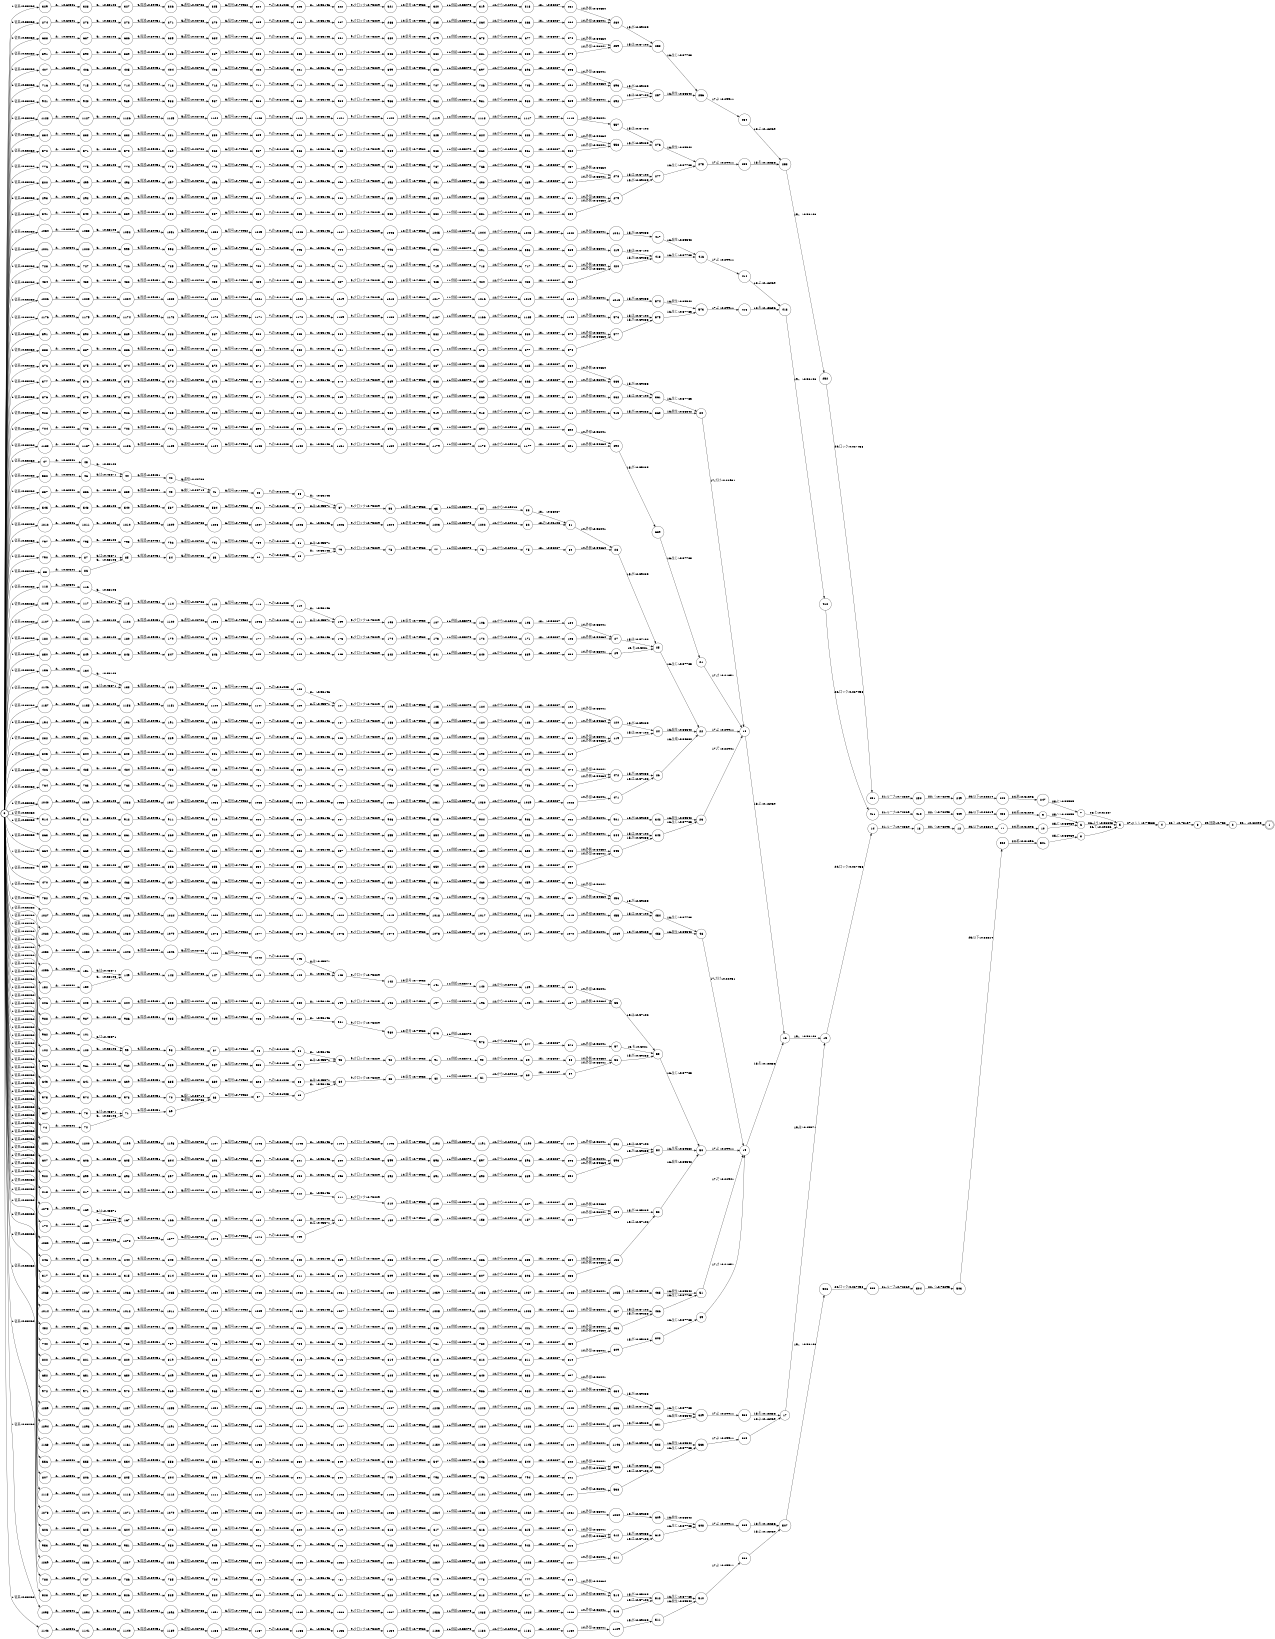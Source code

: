 digraph FST {
rankdir = LR;
size = "8.5,11";
label = "";
center = 1;
orientation = Portrait;
ranksep = "0.4";
nodesep = "0.25";
0 [label = "0", shape = circle, style = bold, fontsize = 14]
	0 -> 47 [label = "1:従来/-0.33262", fontsize = 14];
	0 -> 74 [label = "1:従来/-0.33262", fontsize = 14];
	0 -> 88 [label = "1:従来/-0.33262", fontsize = 14];
	0 -> 102 [label = "1:従来/-0.33262", fontsize = 14];
	0 -> 118 [label = "1:従来/-0.33262", fontsize = 14];
	0 -> 136 [label = "1:従来/-0.33262", fontsize = 14];
	0 -> 152 [label = "1:従来/-0.33262", fontsize = 14];
	0 -> 170 [label = "1:従来/-0.33262", fontsize = 14];
	0 -> 182 [label = "1:従来/-0.33262", fontsize = 14];
	0 -> 194 [label = "1:従来/-0.33262", fontsize = 14];
	0 -> 206 [label = "1:従来/-0.33262", fontsize = 14];
	0 -> 218 [label = "1:従来/-0.33262", fontsize = 14];
	0 -> 232 [label = "1:従来/-0.33262", fontsize = 14];
	0 -> 246 [label = "1:従来/-0.33262", fontsize = 14];
	0 -> 274 [label = "1:従来/-0.33262", fontsize = 14];
	0 -> 293 [label = "1:従来/-0.33262", fontsize = 14];
	0 -> 305 [label = "1:従来/-0.33262", fontsize = 14];
	0 -> 317 [label = "1:従来/-0.33262", fontsize = 14];
	0 -> 329 [label = "1:従来/-0.33262", fontsize = 14];
	0 -> 341 [label = "1:従来/-0.33262", fontsize = 14];
	0 -> 359 [label = "1:従来/-0.33262", fontsize = 14];
	0 -> 377 [label = "1:従来/-0.33262", fontsize = 14];
	0 -> 391 [label = "1:従来/-0.33262", fontsize = 14];
	0 -> 407 [label = "1:従来/-0.33262", fontsize = 14];
	0 -> 434 [label = "1:従来/-0.33262", fontsize = 14];
	0 -> 452 [label = "1:従来/-0.33262", fontsize = 14];
	0 -> 470 [label = "1:従来/-0.33262", fontsize = 14];
	0 -> 486 [label = "1:従来/-0.33262", fontsize = 14];
	0 -> 500 [label = "1:従来/-0.33262", fontsize = 14];
	0 -> 528 [label = "1:従来/-0.33262", fontsize = 14];
	0 -> 545 [label = "1:従来/-0.33262", fontsize = 14];
	0 -> 532 [label = "1:従来/-0.33262", fontsize = 14];
	0 -> 556 [label = "1:従来/-0.33262", fontsize = 14];
	0 -> 572 [label = "1:従来/-0.33262", fontsize = 14];
	0 -> 591 [label = "1:従来/-0.33262", fontsize = 14];
	0 -> 607 [label = "1:従来/-0.33262", fontsize = 14];
	0 -> 626 [label = "1:従来/-0.33262", fontsize = 14];
	0 -> 627 [label = "1:従来/-0.33262", fontsize = 14];
	0 -> 643 [label = "1:従来/-0.33262", fontsize = 14];
	0 -> 652 [label = "1:従来/-0.33262", fontsize = 14];
	0 -> 664 [label = "1:従来/-0.33262", fontsize = 14];
	0 -> 676 [label = "1:従来/-0.33262", fontsize = 14];
	0 -> 688 [label = "1:従来/-0.33262", fontsize = 14];
	0 -> 704 [label = "1:従来/-0.33262", fontsize = 14];
	0 -> 716 [label = "1:従来/-0.33262", fontsize = 14];
	0 -> 728 [label = "1:従来/-0.33262", fontsize = 14];
	0 -> 740 [label = "1:従来/-0.33262", fontsize = 14];
	0 -> 752 [label = "1:従来/-0.33262", fontsize = 14];
	0 -> 764 [label = "1:従来/-0.33262", fontsize = 14];
	0 -> 776 [label = "1:従来/-0.33262", fontsize = 14];
	0 -> 788 [label = "1:従来/-0.33262", fontsize = 14];
	0 -> 807 [label = "1:従来/-0.33262", fontsize = 14];
	0 -> 790 [label = "1:従来/-0.33262", fontsize = 14];
	0 -> 797 [label = "1:従来/-0.33262", fontsize = 14];
	0 -> 822 [label = "1:従来/-0.33262", fontsize = 14];
	0 -> 834 [label = "1:従来/-0.33262", fontsize = 14];
	0 -> 837 [label = "1:従来/-0.33262", fontsize = 14];
	0 -> 850 [label = "1:従来/-0.33262", fontsize = 14];
	0 -> 863 [label = "1:従来/-0.33262", fontsize = 14];
	0 -> 876 [label = "1:従来/-0.33262", fontsize = 14];
	0 -> 888 [label = "1:従来/-0.33262", fontsize = 14];
	0 -> 900 [label = "1:従来/-0.33262", fontsize = 14];
	0 -> 914 [label = "1:従来/-0.33262", fontsize = 14];
	0 -> 928 [label = "1:従来/-0.33262", fontsize = 14];
	0 -> 941 [label = "1:従来/-0.33262", fontsize = 14];
	0 -> 953 [label = "1:従来/-0.33262", fontsize = 14];
	0 -> 962 [label = "1:従来/-0.33262", fontsize = 14];
	0 -> 964 [label = "1:従来/-0.33262", fontsize = 14];
	0 -> 972 [label = "1:従来/-0.33262", fontsize = 14];
	0 -> 975 [label = "1:従来/-0.33262", fontsize = 14];
	0 -> 988 [label = "1:従来/-0.33262", fontsize = 14];
	0 -> 1001 [label = "1:従来/-0.33262", fontsize = 14];
	0 -> 1014 [label = "1:従来/-0.33262", fontsize = 14];
	0 -> 1027 [label = "1:従来/-0.33262", fontsize = 14];
	0 -> 1040 [label = "1:従来/-0.33262", fontsize = 14];
	0 -> 1054 [label = "1:従来/-0.33262", fontsize = 14];
	0 -> 1068 [label = "1:従来/-0.33262", fontsize = 14];
	0 -> 1082 [label = "1:従来/-0.33262", fontsize = 14];
	0 -> 1095 [label = "1:従来/-0.33262", fontsize = 14];
	0 -> 1105 [label = "1:従来/-0.33262", fontsize = 14];
	0 -> 1107 [label = "1:従来/-0.33262", fontsize = 14];
	0 -> 1115 [label = "1:従来/-0.33262", fontsize = 14];
	0 -> 1128 [label = "1:従来/-0.33262", fontsize = 14];
	0 -> 1142 [label = "1:従来/-0.33262", fontsize = 14];
	0 -> 1157 [label = "1:従来/-0.33262", fontsize = 14];
	0 -> 1163 [label = "1:従来/-0.33262", fontsize = 14];
	0 -> 1146 [label = "1:従来/-0.33262", fontsize = 14];
	0 -> 1176 [label = "1:従来/-0.33262", fontsize = 14];
	0 -> 1188 [label = "1:従来/-0.33262", fontsize = 14];
	0 -> 1201 [label = "1:従来/-0.33262", fontsize = 14];
	0 -> 1212 [label = "1:従来/-0.33262", fontsize = 14];
	0 -> 1226 [label = "1:従来/-0.33262", fontsize = 14];
	0 -> 1239 [label = "1:従来/-0.33262", fontsize = 14];
	0 -> 1252 [label = "1:従来/-0.33262", fontsize = 14];
	0 -> 1256 [label = "1:従来/-0.33262", fontsize = 14];
	0 -> 1259 [label = "1:従来/-0.33262", fontsize = 14];
	0 -> 1273 [label = "1:従来/-0.33262", fontsize = 14];
	0 -> 1275 [label = "1:従来/-0.33262", fontsize = 14];
	0 -> 1282 [label = "1:従来/-0.33262", fontsize = 14];
	0 -> 1294 [label = "1:従来/-0.33262", fontsize = 14];
1 [label = "1", shape = doublecircle, style = solid, fontsize = 14]
2 [label = "2", shape = circle, style = solid, fontsize = 14]
	2 -> 1 [label = "30:。/-0.62093", fontsize = 14];
3 [label = "3", shape = circle, style = solid, fontsize = 14]
	3 -> 2 [label = "29:回路/-0.752", fontsize = 14];
4 [label = "4", shape = circle, style = solid, fontsize = 14]
	4 -> 3 [label = "28:）/-0.73157", fontsize = 14];
5 [label = "5", shape = circle, style = solid, fontsize = 14]
	5 -> 4 [label = "27:ｐｌｌ/-0.74583", fontsize = 14];
6 [label = "6", shape = circle, style = solid, fontsize = 14]
	6 -> 5 [label = "26:よう/-0.36808", fontsize = 14];
7 [label = "7", shape = circle, style = solid, fontsize = 14]
	7 -> 5 [label = "26:と/-0.31857", fontsize = 14];
8 [label = "8", shape = circle, style = solid, fontsize = 14]
	8 -> 5 [label = "26:て/-0.29236", fontsize = 14];
9 [label = "9", shape = circle, style = solid, fontsize = 14]
	9 -> 6 [label = "25:〜/-0.48595", fontsize = 14];
10 [label = "10", shape = circle, style = solid, fontsize = 14]
	10 -> 6 [label = "25:に/-0.55959", fontsize = 14];
11 [label = "11", shape = circle, style = solid, fontsize = 14]
	11 -> 10 [label = "24:称/-0.31396", fontsize = 14];
12 [label = "12", shape = circle, style = solid, fontsize = 14]
	12 -> 11 [label = "23:以下/-0.36319", fontsize = 14];
13 [label = "13", shape = circle, style = solid, fontsize = 14]
	13 -> 12 [label = "22:（/-0.73295", fontsize = 14];
14 [label = "14", shape = circle, style = solid, fontsize = 14]
	14 -> 13 [label = "21:ループ/-0.72869", fontsize = 14];
15 [label = "15", shape = circle, style = solid, fontsize = 14]
	15 -> 14 [label = "20:ロック/0.027458", fontsize = 14];
16 [label = "16", shape = circle, style = solid, fontsize = 14]
	16 -> 15 [label = "19:、/-0.53146", fontsize = 14];
17 [label = "17", shape = circle, style = solid, fontsize = 14]
	17 -> 15 [label = "19:は/-0.45571", fontsize = 14];
18 [label = "18", shape = circle, style = solid, fontsize = 14]
	18 -> 16 [label = "18:よ/-0.16069", fontsize = 14];
19 [label = "19", shape = circle, style = solid, fontsize = 14]
	19 -> 16 [label = "18:を/-0.15656", fontsize = 14];
20 [label = "20", shape = circle, style = solid, fontsize = 14]
	20 -> 18 [label = "17:だけ/-0.22931", fontsize = 14];
21 [label = "21", shape = circle, style = solid, fontsize = 14]
	21 -> 18 [label = "17:さ/-0.21351", fontsize = 14];
22 [label = "22", shape = circle, style = solid, fontsize = 14]
	22 -> 18 [label = "17:よ/-0.29911", fontsize = 14];
23 [label = "23", shape = circle, style = solid, fontsize = 14]
	23 -> 18 [label = "17:で/-0.22941", fontsize = 14];
24 [label = "24", shape = circle, style = solid, fontsize = 14]
	24 -> 22 [label = "16:発生/-0.35542", fontsize = 14];
25 [label = "25", shape = circle, style = solid, fontsize = 14]
	25 -> 22 [label = "16:生じ/-0.37783", fontsize = 14];
26 [label = "26", shape = circle, style = solid, fontsize = 14]
	26 -> 22 [label = "16:生成/-0.30382", fontsize = 14];
27 [label = "27", shape = circle, style = solid, fontsize = 14]
	27 -> 25 [label = "15:は/-0.57102", fontsize = 14];
28 [label = "28", shape = circle, style = solid, fontsize = 14]
	28 -> 25 [label = "15:が/-0.59235", fontsize = 14];
29 [label = "29", shape = circle, style = solid, fontsize = 14]
	29 -> 25 [label = "15:を/-0.5021", fontsize = 14];
30 [label = "30", shape = circle, style = solid, fontsize = 14]
	30 -> 28 [label = "14:外側/-0.54664", fontsize = 14];
31 [label = "31", shape = circle, style = solid, fontsize = 14]
	31 -> 28 [label = "14:外部/-0.56041", fontsize = 14];
32 [label = "32", shape = circle, style = solid, fontsize = 14]
	32 -> 31 [label = "13:の/-0.46103", fontsize = 14];
33 [label = "33", shape = circle, style = solid, fontsize = 14]
	33 -> 31 [label = "13:、/-0.56087", fontsize = 14];
34 [label = "34", shape = circle, style = solid, fontsize = 14]
	34 -> 33 [label = "12:から/-0.69416", fontsize = 14];
35 [label = "35", shape = circle, style = solid, fontsize = 14]
	35 -> 34 [label = "11:供給/-0.55478", fontsize = 14];
36 [label = "36", shape = circle, style = solid, fontsize = 14]
	36 -> 35 [label = "10:信号/-0.74932", fontsize = 14];
37 [label = "37", shape = circle, style = solid, fontsize = 14]
	37 -> 36 [label = "9:クロック/-0.75229", fontsize = 14];
38 [label = "38", shape = circle, style = solid, fontsize = 14]
	38 -> 37 [label = "8:、/-0.53146", fontsize = 14];
39 [label = "39", shape = circle, style = solid, fontsize = 14]
	39 -> 37 [label = "8:は/-0.45571", fontsize = 14];
40 [label = "40", shape = circle, style = solid, fontsize = 14]
	40 -> 38 [label = "7:の/-0.61023", fontsize = 14];
41 [label = "41", shape = circle, style = solid, fontsize = 14]
	41 -> 40 [label = "6:信号/-0.74932", fontsize = 14];
42 [label = "42", shape = circle, style = solid, fontsize = 14]
	42 -> 41 [label = "5:逓倍/-0.42738", fontsize = 14];
43 [label = "43", shape = circle, style = solid, fontsize = 14]
	43 -> 41 [label = "5:乗じ/-0.33714", fontsize = 14];
44 [label = "44", shape = circle, style = solid, fontsize = 14]
	44 -> 42 [label = "4:周波/-0.59451", fontsize = 14];
45 [label = "45", shape = circle, style = solid, fontsize = 14]
	45 -> 44 [label = "3:、/-0.53146", fontsize = 14];
46 [label = "46", shape = circle, style = solid, fontsize = 14]
	46 -> 44 [label = "3:は/-0.45571", fontsize = 14];
47 [label = "47", shape = circle, style = solid, fontsize = 14]
	47 -> 45 [label = "2:、/-0.60301", fontsize = 14];
48 [label = "48", shape = circle, style = solid, fontsize = 14]
	48 -> 19 [label = "17:だけ/-0.22931", fontsize = 14];
49 [label = "49", shape = circle, style = solid, fontsize = 14]
	49 -> 19 [label = "17:さ/-0.21351", fontsize = 14];
50 [label = "50", shape = circle, style = solid, fontsize = 14]
	50 -> 19 [label = "17:よ/-0.29911", fontsize = 14];
51 [label = "51", shape = circle, style = solid, fontsize = 14]
	51 -> 19 [label = "17:で/-0.22941", fontsize = 14];
52 [label = "52", shape = circle, style = solid, fontsize = 14]
	52 -> 50 [label = "16:発生/-0.35542", fontsize = 14];
53 [label = "53", shape = circle, style = solid, fontsize = 14]
	53 -> 50 [label = "16:生じ/-0.37783", fontsize = 14];
54 [label = "54", shape = circle, style = solid, fontsize = 14]
	54 -> 50 [label = "16:生成/-0.30382", fontsize = 14];
55 [label = "55", shape = circle, style = solid, fontsize = 14]
	55 -> 53 [label = "15:は/-0.57102", fontsize = 14];
56 [label = "56", shape = circle, style = solid, fontsize = 14]
	56 -> 53 [label = "15:が/-0.59235", fontsize = 14];
57 [label = "57", shape = circle, style = solid, fontsize = 14]
	57 -> 53 [label = "15:を/-0.5021", fontsize = 14];
58 [label = "58", shape = circle, style = solid, fontsize = 14]
	58 -> 56 [label = "14:外側/-0.54664", fontsize = 14];
59 [label = "59", shape = circle, style = solid, fontsize = 14]
	59 -> 56 [label = "14:外部/-0.56041", fontsize = 14];
60 [label = "60", shape = circle, style = solid, fontsize = 14]
	60 -> 59 [label = "13:、/-0.56087", fontsize = 14];
61 [label = "61", shape = circle, style = solid, fontsize = 14]
	61 -> 60 [label = "12:から/-0.69416", fontsize = 14];
62 [label = "62", shape = circle, style = solid, fontsize = 14]
	62 -> 61 [label = "11:供給/-0.55478", fontsize = 14];
63 [label = "63", shape = circle, style = solid, fontsize = 14]
	63 -> 62 [label = "10:信号/-0.74932", fontsize = 14];
64 [label = "64", shape = circle, style = solid, fontsize = 14]
	64 -> 63 [label = "9:クロック/-0.75229", fontsize = 14];
65 [label = "65", shape = circle, style = solid, fontsize = 14]
	65 -> 64 [label = "8:、/-0.53146", fontsize = 14];
66 [label = "66", shape = circle, style = solid, fontsize = 14]
	66 -> 64 [label = "8:は/-0.45571", fontsize = 14];
67 [label = "67", shape = circle, style = solid, fontsize = 14]
	67 -> 65 [label = "7:の/-0.61023", fontsize = 14];
68 [label = "68", shape = circle, style = solid, fontsize = 14]
	68 -> 67 [label = "6:信号/-0.74932", fontsize = 14];
69 [label = "69", shape = circle, style = solid, fontsize = 14]
	69 -> 68 [label = "5:逓倍/-0.42738", fontsize = 14];
70 [label = "70", shape = circle, style = solid, fontsize = 14]
	70 -> 68 [label = "5:乗じ/-0.33714", fontsize = 14];
71 [label = "71", shape = circle, style = solid, fontsize = 14]
	71 -> 69 [label = "4:周波/-0.59451", fontsize = 14];
72 [label = "72", shape = circle, style = solid, fontsize = 14]
	72 -> 71 [label = "3:、/-0.53146", fontsize = 14];
73 [label = "73", shape = circle, style = solid, fontsize = 14]
	73 -> 71 [label = "3:は/-0.45571", fontsize = 14];
74 [label = "74", shape = circle, style = solid, fontsize = 14]
	74 -> 72 [label = "2:、/-0.60301", fontsize = 14];
75 [label = "75", shape = circle, style = solid, fontsize = 14]
	75 -> 30 [label = "13:、/-0.56087", fontsize = 14];
76 [label = "76", shape = circle, style = solid, fontsize = 14]
	76 -> 75 [label = "12:から/-0.69416", fontsize = 14];
77 [label = "77", shape = circle, style = solid, fontsize = 14]
	77 -> 76 [label = "11:供給/-0.55478", fontsize = 14];
78 [label = "78", shape = circle, style = solid, fontsize = 14]
	78 -> 77 [label = "10:信号/-0.74932", fontsize = 14];
79 [label = "79", shape = circle, style = solid, fontsize = 14]
	79 -> 78 [label = "9:クロック/-0.75229", fontsize = 14];
80 [label = "80", shape = circle, style = solid, fontsize = 14]
	80 -> 79 [label = "8:、/-0.53146", fontsize = 14];
81 [label = "81", shape = circle, style = solid, fontsize = 14]
	81 -> 79 [label = "8:は/-0.45571", fontsize = 14];
82 [label = "82", shape = circle, style = solid, fontsize = 14]
	82 -> 80 [label = "7:の/-0.61023", fontsize = 14];
83 [label = "83", shape = circle, style = solid, fontsize = 14]
	83 -> 82 [label = "6:信号/-0.74932", fontsize = 14];
84 [label = "84", shape = circle, style = solid, fontsize = 14]
	84 -> 83 [label = "5:逓倍/-0.42738", fontsize = 14];
85 [label = "85", shape = circle, style = solid, fontsize = 14]
	85 -> 84 [label = "4:周波/-0.59451", fontsize = 14];
86 [label = "86", shape = circle, style = solid, fontsize = 14]
	86 -> 85 [label = "3:、/-0.53146", fontsize = 14];
87 [label = "87", shape = circle, style = solid, fontsize = 14]
	87 -> 85 [label = "3:は/-0.45571", fontsize = 14];
88 [label = "88", shape = circle, style = solid, fontsize = 14]
	88 -> 86 [label = "2:、/-0.60301", fontsize = 14];
89 [label = "89", shape = circle, style = solid, fontsize = 14]
	89 -> 58 [label = "13:、/-0.56087", fontsize = 14];
90 [label = "90", shape = circle, style = solid, fontsize = 14]
	90 -> 89 [label = "12:から/-0.69416", fontsize = 14];
91 [label = "91", shape = circle, style = solid, fontsize = 14]
	91 -> 90 [label = "11:供給/-0.55478", fontsize = 14];
92 [label = "92", shape = circle, style = solid, fontsize = 14]
	92 -> 91 [label = "10:信号/-0.74932", fontsize = 14];
93 [label = "93", shape = circle, style = solid, fontsize = 14]
	93 -> 92 [label = "9:クロック/-0.75229", fontsize = 14];
94 [label = "94", shape = circle, style = solid, fontsize = 14]
	94 -> 93 [label = "8:、/-0.53146", fontsize = 14];
95 [label = "95", shape = circle, style = solid, fontsize = 14]
	95 -> 93 [label = "8:は/-0.45571", fontsize = 14];
96 [label = "96", shape = circle, style = solid, fontsize = 14]
	96 -> 94 [label = "7:の/-0.61023", fontsize = 14];
97 [label = "97", shape = circle, style = solid, fontsize = 14]
	97 -> 96 [label = "6:信号/-0.74932", fontsize = 14];
98 [label = "98", shape = circle, style = solid, fontsize = 14]
	98 -> 97 [label = "5:逓倍/-0.42738", fontsize = 14];
99 [label = "99", shape = circle, style = solid, fontsize = 14]
	99 -> 98 [label = "4:周波/-0.59451", fontsize = 14];
100 [label = "100", shape = circle, style = solid, fontsize = 14]
	100 -> 99 [label = "3:、/-0.53146", fontsize = 14];
101 [label = "101", shape = circle, style = solid, fontsize = 14]
	101 -> 99 [label = "3:は/-0.45571", fontsize = 14];
102 [label = "102", shape = circle, style = solid, fontsize = 14]
	102 -> 100 [label = "2:、/-0.60301", fontsize = 14];
103 [label = "103", shape = circle, style = solid, fontsize = 14]
	103 -> 27 [label = "14:外側/-0.54664", fontsize = 14];
104 [label = "104", shape = circle, style = solid, fontsize = 14]
	104 -> 27 [label = "14:外部/-0.56041", fontsize = 14];
105 [label = "105", shape = circle, style = solid, fontsize = 14]
	105 -> 104 [label = "13:、/-0.56087", fontsize = 14];
106 [label = "106", shape = circle, style = solid, fontsize = 14]
	106 -> 105 [label = "12:から/-0.69416", fontsize = 14];
107 [label = "107", shape = circle, style = solid, fontsize = 14]
	107 -> 106 [label = "11:供給/-0.55478", fontsize = 14];
108 [label = "108", shape = circle, style = solid, fontsize = 14]
	108 -> 107 [label = "10:信号/-0.74932", fontsize = 14];
109 [label = "109", shape = circle, style = solid, fontsize = 14]
	109 -> 108 [label = "9:クロック/-0.75229", fontsize = 14];
110 [label = "110", shape = circle, style = solid, fontsize = 14]
	110 -> 109 [label = "8:、/-0.53146", fontsize = 14];
111 [label = "111", shape = circle, style = solid, fontsize = 14]
	111 -> 109 [label = "8:は/-0.45571", fontsize = 14];
112 [label = "112", shape = circle, style = solid, fontsize = 14]
	112 -> 110 [label = "7:の/-0.61023", fontsize = 14];
113 [label = "113", shape = circle, style = solid, fontsize = 14]
	113 -> 112 [label = "6:信号/-0.74932", fontsize = 14];
114 [label = "114", shape = circle, style = solid, fontsize = 14]
	114 -> 113 [label = "5:逓倍/-0.42738", fontsize = 14];
115 [label = "115", shape = circle, style = solid, fontsize = 14]
	115 -> 114 [label = "4:周波/-0.59451", fontsize = 14];
116 [label = "116", shape = circle, style = solid, fontsize = 14]
	116 -> 115 [label = "3:、/-0.53146", fontsize = 14];
117 [label = "117", shape = circle, style = solid, fontsize = 14]
	117 -> 115 [label = "3:は/-0.45571", fontsize = 14];
118 [label = "118", shape = circle, style = solid, fontsize = 14]
	118 -> 116 [label = "2:、/-0.60301", fontsize = 14];
119 [label = "119", shape = circle, style = solid, fontsize = 14]
	119 -> 24 [label = "15:は/-0.57102", fontsize = 14];
120 [label = "120", shape = circle, style = solid, fontsize = 14]
	120 -> 24 [label = "15:が/-0.59235", fontsize = 14];
121 [label = "121", shape = circle, style = solid, fontsize = 14]
	121 -> 120 [label = "14:外側/-0.54664", fontsize = 14];
122 [label = "122", shape = circle, style = solid, fontsize = 14]
	122 -> 120 [label = "14:外部/-0.56041", fontsize = 14];
123 [label = "123", shape = circle, style = solid, fontsize = 14]
	123 -> 122 [label = "13:、/-0.56087", fontsize = 14];
124 [label = "124", shape = circle, style = solid, fontsize = 14]
	124 -> 123 [label = "12:から/-0.69416", fontsize = 14];
125 [label = "125", shape = circle, style = solid, fontsize = 14]
	125 -> 124 [label = "11:供給/-0.55478", fontsize = 14];
126 [label = "126", shape = circle, style = solid, fontsize = 14]
	126 -> 125 [label = "10:信号/-0.74932", fontsize = 14];
127 [label = "127", shape = circle, style = solid, fontsize = 14]
	127 -> 126 [label = "9:クロック/-0.75229", fontsize = 14];
128 [label = "128", shape = circle, style = solid, fontsize = 14]
	128 -> 127 [label = "8:、/-0.53146", fontsize = 14];
129 [label = "129", shape = circle, style = solid, fontsize = 14]
	129 -> 127 [label = "8:は/-0.45571", fontsize = 14];
130 [label = "130", shape = circle, style = solid, fontsize = 14]
	130 -> 128 [label = "7:の/-0.61023", fontsize = 14];
131 [label = "131", shape = circle, style = solid, fontsize = 14]
	131 -> 130 [label = "6:信号/-0.74932", fontsize = 14];
132 [label = "132", shape = circle, style = solid, fontsize = 14]
	132 -> 131 [label = "5:逓倍/-0.42738", fontsize = 14];
133 [label = "133", shape = circle, style = solid, fontsize = 14]
	133 -> 132 [label = "4:周波/-0.59451", fontsize = 14];
134 [label = "134", shape = circle, style = solid, fontsize = 14]
	134 -> 133 [label = "3:、/-0.53146", fontsize = 14];
135 [label = "135", shape = circle, style = solid, fontsize = 14]
	135 -> 133 [label = "3:は/-0.45571", fontsize = 14];
136 [label = "136", shape = circle, style = solid, fontsize = 14]
	136 -> 134 [label = "2:、/-0.60301", fontsize = 14];
137 [label = "137", shape = circle, style = solid, fontsize = 14]
	137 -> 55 [label = "14:外側/-0.54664", fontsize = 14];
138 [label = "138", shape = circle, style = solid, fontsize = 14]
	138 -> 55 [label = "14:外部/-0.56041", fontsize = 14];
139 [label = "139", shape = circle, style = solid, fontsize = 14]
	139 -> 138 [label = "13:、/-0.56087", fontsize = 14];
140 [label = "140", shape = circle, style = solid, fontsize = 14]
	140 -> 139 [label = "12:から/-0.69416", fontsize = 14];
141 [label = "141", shape = circle, style = solid, fontsize = 14]
	141 -> 140 [label = "11:供給/-0.55478", fontsize = 14];
142 [label = "142", shape = circle, style = solid, fontsize = 14]
	142 -> 141 [label = "10:信号/-0.74932", fontsize = 14];
143 [label = "143", shape = circle, style = solid, fontsize = 14]
	143 -> 142 [label = "9:クロック/-0.75229", fontsize = 14];
144 [label = "144", shape = circle, style = solid, fontsize = 14]
	144 -> 143 [label = "8:、/-0.53146", fontsize = 14];
145 [label = "145", shape = circle, style = solid, fontsize = 14]
	145 -> 143 [label = "8:は/-0.45571", fontsize = 14];
146 [label = "146", shape = circle, style = solid, fontsize = 14]
	146 -> 144 [label = "7:の/-0.61023", fontsize = 14];
147 [label = "147", shape = circle, style = solid, fontsize = 14]
	147 -> 146 [label = "6:信号/-0.74932", fontsize = 14];
148 [label = "148", shape = circle, style = solid, fontsize = 14]
	148 -> 147 [label = "5:逓倍/-0.42738", fontsize = 14];
149 [label = "149", shape = circle, style = solid, fontsize = 14]
	149 -> 148 [label = "4:周波/-0.59451", fontsize = 14];
150 [label = "150", shape = circle, style = solid, fontsize = 14]
	150 -> 149 [label = "3:、/-0.53146", fontsize = 14];
151 [label = "151", shape = circle, style = solid, fontsize = 14]
	151 -> 149 [label = "3:は/-0.45571", fontsize = 14];
152 [label = "152", shape = circle, style = solid, fontsize = 14]
	152 -> 150 [label = "2:、/-0.60301", fontsize = 14];
153 [label = "153", shape = circle, style = solid, fontsize = 14]
	153 -> 52 [label = "15:は/-0.57102", fontsize = 14];
154 [label = "154", shape = circle, style = solid, fontsize = 14]
	154 -> 52 [label = "15:が/-0.59235", fontsize = 14];
155 [label = "155", shape = circle, style = solid, fontsize = 14]
	155 -> 154 [label = "14:外側/-0.54664", fontsize = 14];
156 [label = "156", shape = circle, style = solid, fontsize = 14]
	156 -> 154 [label = "14:外部/-0.56041", fontsize = 14];
157 [label = "157", shape = circle, style = solid, fontsize = 14]
	157 -> 156 [label = "13:、/-0.56087", fontsize = 14];
158 [label = "158", shape = circle, style = solid, fontsize = 14]
	158 -> 157 [label = "12:から/-0.69416", fontsize = 14];
159 [label = "159", shape = circle, style = solid, fontsize = 14]
	159 -> 158 [label = "11:供給/-0.55478", fontsize = 14];
160 [label = "160", shape = circle, style = solid, fontsize = 14]
	160 -> 159 [label = "10:信号/-0.74932", fontsize = 14];
161 [label = "161", shape = circle, style = solid, fontsize = 14]
	161 -> 160 [label = "9:クロック/-0.75229", fontsize = 14];
162 [label = "162", shape = circle, style = solid, fontsize = 14]
	162 -> 161 [label = "8:、/-0.53146", fontsize = 14];
163 [label = "163", shape = circle, style = solid, fontsize = 14]
	163 -> 161 [label = "8:は/-0.45571", fontsize = 14];
164 [label = "164", shape = circle, style = solid, fontsize = 14]
	164 -> 162 [label = "7:の/-0.61023", fontsize = 14];
165 [label = "165", shape = circle, style = solid, fontsize = 14]
	165 -> 164 [label = "6:信号/-0.74932", fontsize = 14];
166 [label = "166", shape = circle, style = solid, fontsize = 14]
	166 -> 165 [label = "5:逓倍/-0.42738", fontsize = 14];
167 [label = "167", shape = circle, style = solid, fontsize = 14]
	167 -> 166 [label = "4:周波/-0.59451", fontsize = 14];
168 [label = "168", shape = circle, style = solid, fontsize = 14]
	168 -> 167 [label = "3:、/-0.53146", fontsize = 14];
169 [label = "169", shape = circle, style = solid, fontsize = 14]
	169 -> 167 [label = "3:は/-0.45571", fontsize = 14];
170 [label = "170", shape = circle, style = solid, fontsize = 14]
	170 -> 168 [label = "2:、/-0.60301", fontsize = 14];
171 [label = "171", shape = circle, style = solid, fontsize = 14]
	171 -> 103 [label = "13:、/-0.56087", fontsize = 14];
172 [label = "172", shape = circle, style = solid, fontsize = 14]
	172 -> 171 [label = "12:から/-0.69416", fontsize = 14];
173 [label = "173", shape = circle, style = solid, fontsize = 14]
	173 -> 172 [label = "11:供給/-0.55478", fontsize = 14];
174 [label = "174", shape = circle, style = solid, fontsize = 14]
	174 -> 173 [label = "10:信号/-0.74932", fontsize = 14];
175 [label = "175", shape = circle, style = solid, fontsize = 14]
	175 -> 174 [label = "9:クロック/-0.75229", fontsize = 14];
176 [label = "176", shape = circle, style = solid, fontsize = 14]
	176 -> 175 [label = "8:、/-0.53146", fontsize = 14];
177 [label = "177", shape = circle, style = solid, fontsize = 14]
	177 -> 176 [label = "7:の/-0.61023", fontsize = 14];
178 [label = "178", shape = circle, style = solid, fontsize = 14]
	178 -> 177 [label = "6:信号/-0.74932", fontsize = 14];
179 [label = "179", shape = circle, style = solid, fontsize = 14]
	179 -> 178 [label = "5:逓倍/-0.42738", fontsize = 14];
180 [label = "180", shape = circle, style = solid, fontsize = 14]
	180 -> 179 [label = "4:周波/-0.59451", fontsize = 14];
181 [label = "181", shape = circle, style = solid, fontsize = 14]
	181 -> 180 [label = "3:、/-0.53146", fontsize = 14];
182 [label = "182", shape = circle, style = solid, fontsize = 14]
	182 -> 181 [label = "2:、/-0.60301", fontsize = 14];
183 [label = "183", shape = circle, style = solid, fontsize = 14]
	183 -> 121 [label = "13:、/-0.56087", fontsize = 14];
184 [label = "184", shape = circle, style = solid, fontsize = 14]
	184 -> 183 [label = "12:から/-0.69416", fontsize = 14];
185 [label = "185", shape = circle, style = solid, fontsize = 14]
	185 -> 184 [label = "11:供給/-0.55478", fontsize = 14];
186 [label = "186", shape = circle, style = solid, fontsize = 14]
	186 -> 185 [label = "10:信号/-0.74932", fontsize = 14];
187 [label = "187", shape = circle, style = solid, fontsize = 14]
	187 -> 186 [label = "9:クロック/-0.75229", fontsize = 14];
188 [label = "188", shape = circle, style = solid, fontsize = 14]
	188 -> 187 [label = "8:、/-0.53146", fontsize = 14];
189 [label = "189", shape = circle, style = solid, fontsize = 14]
	189 -> 188 [label = "7:の/-0.61023", fontsize = 14];
190 [label = "190", shape = circle, style = solid, fontsize = 14]
	190 -> 189 [label = "6:信号/-0.74932", fontsize = 14];
191 [label = "191", shape = circle, style = solid, fontsize = 14]
	191 -> 190 [label = "5:逓倍/-0.42738", fontsize = 14];
192 [label = "192", shape = circle, style = solid, fontsize = 14]
	192 -> 191 [label = "4:周波/-0.59451", fontsize = 14];
193 [label = "193", shape = circle, style = solid, fontsize = 14]
	193 -> 192 [label = "3:、/-0.53146", fontsize = 14];
194 [label = "194", shape = circle, style = solid, fontsize = 14]
	194 -> 193 [label = "2:、/-0.60301", fontsize = 14];
195 [label = "195", shape = circle, style = solid, fontsize = 14]
	195 -> 137 [label = "13:、/-0.56087", fontsize = 14];
196 [label = "196", shape = circle, style = solid, fontsize = 14]
	196 -> 195 [label = "12:から/-0.69416", fontsize = 14];
197 [label = "197", shape = circle, style = solid, fontsize = 14]
	197 -> 196 [label = "11:供給/-0.55478", fontsize = 14];
198 [label = "198", shape = circle, style = solid, fontsize = 14]
	198 -> 197 [label = "10:信号/-0.74932", fontsize = 14];
199 [label = "199", shape = circle, style = solid, fontsize = 14]
	199 -> 198 [label = "9:クロック/-0.75229", fontsize = 14];
200 [label = "200", shape = circle, style = solid, fontsize = 14]
	200 -> 199 [label = "8:、/-0.53146", fontsize = 14];
201 [label = "201", shape = circle, style = solid, fontsize = 14]
	201 -> 200 [label = "7:の/-0.61023", fontsize = 14];
202 [label = "202", shape = circle, style = solid, fontsize = 14]
	202 -> 201 [label = "6:信号/-0.74932", fontsize = 14];
203 [label = "203", shape = circle, style = solid, fontsize = 14]
	203 -> 202 [label = "5:逓倍/-0.42738", fontsize = 14];
204 [label = "204", shape = circle, style = solid, fontsize = 14]
	204 -> 203 [label = "4:周波/-0.59451", fontsize = 14];
205 [label = "205", shape = circle, style = solid, fontsize = 14]
	205 -> 204 [label = "3:、/-0.53146", fontsize = 14];
206 [label = "206", shape = circle, style = solid, fontsize = 14]
	206 -> 205 [label = "2:、/-0.60301", fontsize = 14];
207 [label = "207", shape = circle, style = solid, fontsize = 14]
	207 -> 155 [label = "13:、/-0.56087", fontsize = 14];
208 [label = "208", shape = circle, style = solid, fontsize = 14]
	208 -> 207 [label = "12:から/-0.69416", fontsize = 14];
209 [label = "209", shape = circle, style = solid, fontsize = 14]
	209 -> 208 [label = "11:供給/-0.55478", fontsize = 14];
210 [label = "210", shape = circle, style = solid, fontsize = 14]
	210 -> 209 [label = "10:信号/-0.74932", fontsize = 14];
211 [label = "211", shape = circle, style = solid, fontsize = 14]
	211 -> 210 [label = "9:クロック/-0.75229", fontsize = 14];
212 [label = "212", shape = circle, style = solid, fontsize = 14]
	212 -> 211 [label = "8:、/-0.53146", fontsize = 14];
213 [label = "213", shape = circle, style = solid, fontsize = 14]
	213 -> 212 [label = "7:の/-0.61023", fontsize = 14];
214 [label = "214", shape = circle, style = solid, fontsize = 14]
	214 -> 213 [label = "6:信号/-0.74932", fontsize = 14];
215 [label = "215", shape = circle, style = solid, fontsize = 14]
	215 -> 214 [label = "5:逓倍/-0.42738", fontsize = 14];
216 [label = "216", shape = circle, style = solid, fontsize = 14]
	216 -> 215 [label = "4:周波/-0.59451", fontsize = 14];
217 [label = "217", shape = circle, style = solid, fontsize = 14]
	217 -> 216 [label = "3:、/-0.53146", fontsize = 14];
218 [label = "218", shape = circle, style = solid, fontsize = 14]
	218 -> 217 [label = "2:、/-0.60301", fontsize = 14];
219 [label = "219", shape = circle, style = solid, fontsize = 14]
	219 -> 119 [label = "14:外側/-0.54664", fontsize = 14];
220 [label = "220", shape = circle, style = solid, fontsize = 14]
	220 -> 119 [label = "14:外部/-0.56041", fontsize = 14];
221 [label = "221", shape = circle, style = solid, fontsize = 14]
	221 -> 220 [label = "13:、/-0.56087", fontsize = 14];
222 [label = "222", shape = circle, style = solid, fontsize = 14]
	222 -> 221 [label = "12:から/-0.69416", fontsize = 14];
223 [label = "223", shape = circle, style = solid, fontsize = 14]
	223 -> 222 [label = "11:供給/-0.55478", fontsize = 14];
224 [label = "224", shape = circle, style = solid, fontsize = 14]
	224 -> 223 [label = "10:信号/-0.74932", fontsize = 14];
225 [label = "225", shape = circle, style = solid, fontsize = 14]
	225 -> 224 [label = "9:クロック/-0.75229", fontsize = 14];
226 [label = "226", shape = circle, style = solid, fontsize = 14]
	226 -> 225 [label = "8:、/-0.53146", fontsize = 14];
227 [label = "227", shape = circle, style = solid, fontsize = 14]
	227 -> 226 [label = "7:の/-0.61023", fontsize = 14];
228 [label = "228", shape = circle, style = solid, fontsize = 14]
	228 -> 227 [label = "6:信号/-0.74932", fontsize = 14];
229 [label = "229", shape = circle, style = solid, fontsize = 14]
	229 -> 228 [label = "5:逓倍/-0.42738", fontsize = 14];
230 [label = "230", shape = circle, style = solid, fontsize = 14]
	230 -> 229 [label = "4:周波/-0.59451", fontsize = 14];
231 [label = "231", shape = circle, style = solid, fontsize = 14]
	231 -> 230 [label = "3:、/-0.53146", fontsize = 14];
232 [label = "232", shape = circle, style = solid, fontsize = 14]
	232 -> 231 [label = "2:、/-0.60301", fontsize = 14];
233 [label = "233", shape = circle, style = solid, fontsize = 14]
	233 -> 153 [label = "14:外側/-0.54664", fontsize = 14];
234 [label = "234", shape = circle, style = solid, fontsize = 14]
	234 -> 153 [label = "14:外部/-0.56041", fontsize = 14];
235 [label = "235", shape = circle, style = solid, fontsize = 14]
	235 -> 234 [label = "13:、/-0.56087", fontsize = 14];
236 [label = "236", shape = circle, style = solid, fontsize = 14]
	236 -> 235 [label = "12:から/-0.69416", fontsize = 14];
237 [label = "237", shape = circle, style = solid, fontsize = 14]
	237 -> 236 [label = "11:供給/-0.55478", fontsize = 14];
238 [label = "238", shape = circle, style = solid, fontsize = 14]
	238 -> 237 [label = "10:信号/-0.74932", fontsize = 14];
239 [label = "239", shape = circle, style = solid, fontsize = 14]
	239 -> 238 [label = "9:クロック/-0.75229", fontsize = 14];
240 [label = "240", shape = circle, style = solid, fontsize = 14]
	240 -> 239 [label = "8:、/-0.53146", fontsize = 14];
241 [label = "241", shape = circle, style = solid, fontsize = 14]
	241 -> 240 [label = "7:の/-0.61023", fontsize = 14];
242 [label = "242", shape = circle, style = solid, fontsize = 14]
	242 -> 241 [label = "6:信号/-0.74932", fontsize = 14];
243 [label = "243", shape = circle, style = solid, fontsize = 14]
	243 -> 242 [label = "5:逓倍/-0.42738", fontsize = 14];
244 [label = "244", shape = circle, style = solid, fontsize = 14]
	244 -> 243 [label = "4:周波/-0.59451", fontsize = 14];
245 [label = "245", shape = circle, style = solid, fontsize = 14]
	245 -> 244 [label = "3:、/-0.53146", fontsize = 14];
246 [label = "246", shape = circle, style = solid, fontsize = 14]
	246 -> 245 [label = "2:、/-0.60301", fontsize = 14];
247 [label = "247", shape = circle, style = solid, fontsize = 14]
	247 -> 7 [label = "25:に/-0.55959", fontsize = 14];
248 [label = "248", shape = circle, style = solid, fontsize = 14]
	248 -> 247 [label = "24:称/-0.31396", fontsize = 14];
249 [label = "249", shape = circle, style = solid, fontsize = 14]
	249 -> 248 [label = "23:以下/-0.36319", fontsize = 14];
250 [label = "250", shape = circle, style = solid, fontsize = 14]
	250 -> 249 [label = "22:（/-0.73295", fontsize = 14];
251 [label = "251", shape = circle, style = solid, fontsize = 14]
	251 -> 250 [label = "21:ループ/-0.72869", fontsize = 14];
252 [label = "252", shape = circle, style = solid, fontsize = 14]
	252 -> 251 [label = "20:ロック/0.027458", fontsize = 14];
253 [label = "253", shape = circle, style = solid, fontsize = 14]
	253 -> 252 [label = "19:、/-0.53146", fontsize = 14];
254 [label = "254", shape = circle, style = solid, fontsize = 14]
	254 -> 253 [label = "18:よ/-0.16069", fontsize = 14];
255 [label = "255", shape = circle, style = solid, fontsize = 14]
	255 -> 253 [label = "18:を/-0.15656", fontsize = 14];
256 [label = "256", shape = circle, style = solid, fontsize = 14]
	256 -> 254 [label = "17:よ/-0.29911", fontsize = 14];
257 [label = "257", shape = circle, style = solid, fontsize = 14]
	257 -> 256 [label = "16:発生/-0.35542", fontsize = 14];
258 [label = "258", shape = circle, style = solid, fontsize = 14]
	258 -> 256 [label = "16:生じ/-0.37783", fontsize = 14];
259 [label = "259", shape = circle, style = solid, fontsize = 14]
	259 -> 258 [label = "15:は/-0.57102", fontsize = 14];
260 [label = "260", shape = circle, style = solid, fontsize = 14]
	260 -> 258 [label = "15:が/-0.59235", fontsize = 14];
261 [label = "261", shape = circle, style = solid, fontsize = 14]
	261 -> 260 [label = "14:外側/-0.54664", fontsize = 14];
262 [label = "262", shape = circle, style = solid, fontsize = 14]
	262 -> 260 [label = "14:外部/-0.56041", fontsize = 14];
263 [label = "263", shape = circle, style = solid, fontsize = 14]
	263 -> 262 [label = "13:、/-0.56087", fontsize = 14];
264 [label = "264", shape = circle, style = solid, fontsize = 14]
	264 -> 263 [label = "12:から/-0.69416", fontsize = 14];
265 [label = "265", shape = circle, style = solid, fontsize = 14]
	265 -> 264 [label = "11:供給/-0.55478", fontsize = 14];
266 [label = "266", shape = circle, style = solid, fontsize = 14]
	266 -> 265 [label = "10:信号/-0.74932", fontsize = 14];
267 [label = "267", shape = circle, style = solid, fontsize = 14]
	267 -> 266 [label = "9:クロック/-0.75229", fontsize = 14];
268 [label = "268", shape = circle, style = solid, fontsize = 14]
	268 -> 267 [label = "8:、/-0.53146", fontsize = 14];
269 [label = "269", shape = circle, style = solid, fontsize = 14]
	269 -> 268 [label = "7:の/-0.61023", fontsize = 14];
270 [label = "270", shape = circle, style = solid, fontsize = 14]
	270 -> 269 [label = "6:信号/-0.74932", fontsize = 14];
271 [label = "271", shape = circle, style = solid, fontsize = 14]
	271 -> 270 [label = "5:逓倍/-0.42738", fontsize = 14];
272 [label = "272", shape = circle, style = solid, fontsize = 14]
	272 -> 271 [label = "4:周波/-0.59451", fontsize = 14];
273 [label = "273", shape = circle, style = solid, fontsize = 14]
	273 -> 272 [label = "3:、/-0.53146", fontsize = 14];
274 [label = "274", shape = circle, style = solid, fontsize = 14]
	274 -> 273 [label = "2:、/-0.60301", fontsize = 14];
275 [label = "275", shape = circle, style = solid, fontsize = 14]
	275 -> 255 [label = "17:よ/-0.29911", fontsize = 14];
276 [label = "276", shape = circle, style = solid, fontsize = 14]
	276 -> 275 [label = "16:発生/-0.35542", fontsize = 14];
277 [label = "277", shape = circle, style = solid, fontsize = 14]
	277 -> 275 [label = "16:生じ/-0.37783", fontsize = 14];
278 [label = "278", shape = circle, style = solid, fontsize = 14]
	278 -> 277 [label = "15:は/-0.57102", fontsize = 14];
279 [label = "279", shape = circle, style = solid, fontsize = 14]
	279 -> 277 [label = "15:が/-0.59235", fontsize = 14];
280 [label = "280", shape = circle, style = solid, fontsize = 14]
	280 -> 279 [label = "14:外側/-0.54664", fontsize = 14];
281 [label = "281", shape = circle, style = solid, fontsize = 14]
	281 -> 279 [label = "14:外部/-0.56041", fontsize = 14];
282 [label = "282", shape = circle, style = solid, fontsize = 14]
	282 -> 281 [label = "13:、/-0.56087", fontsize = 14];
283 [label = "283", shape = circle, style = solid, fontsize = 14]
	283 -> 282 [label = "12:から/-0.69416", fontsize = 14];
284 [label = "284", shape = circle, style = solid, fontsize = 14]
	284 -> 283 [label = "11:供給/-0.55478", fontsize = 14];
285 [label = "285", shape = circle, style = solid, fontsize = 14]
	285 -> 284 [label = "10:信号/-0.74932", fontsize = 14];
286 [label = "286", shape = circle, style = solid, fontsize = 14]
	286 -> 285 [label = "9:クロック/-0.75229", fontsize = 14];
287 [label = "287", shape = circle, style = solid, fontsize = 14]
	287 -> 286 [label = "8:、/-0.53146", fontsize = 14];
288 [label = "288", shape = circle, style = solid, fontsize = 14]
	288 -> 287 [label = "7:の/-0.61023", fontsize = 14];
289 [label = "289", shape = circle, style = solid, fontsize = 14]
	289 -> 288 [label = "6:信号/-0.74932", fontsize = 14];
290 [label = "290", shape = circle, style = solid, fontsize = 14]
	290 -> 289 [label = "5:逓倍/-0.42738", fontsize = 14];
291 [label = "291", shape = circle, style = solid, fontsize = 14]
	291 -> 290 [label = "4:周波/-0.59451", fontsize = 14];
292 [label = "292", shape = circle, style = solid, fontsize = 14]
	292 -> 291 [label = "3:、/-0.53146", fontsize = 14];
293 [label = "293", shape = circle, style = solid, fontsize = 14]
	293 -> 292 [label = "2:、/-0.60301", fontsize = 14];
294 [label = "294", shape = circle, style = solid, fontsize = 14]
	294 -> 219 [label = "13:、/-0.56087", fontsize = 14];
295 [label = "295", shape = circle, style = solid, fontsize = 14]
	295 -> 294 [label = "12:から/-0.69416", fontsize = 14];
296 [label = "296", shape = circle, style = solid, fontsize = 14]
	296 -> 295 [label = "11:供給/-0.55478", fontsize = 14];
297 [label = "297", shape = circle, style = solid, fontsize = 14]
	297 -> 296 [label = "10:信号/-0.74932", fontsize = 14];
298 [label = "298", shape = circle, style = solid, fontsize = 14]
	298 -> 297 [label = "9:クロック/-0.75229", fontsize = 14];
299 [label = "299", shape = circle, style = solid, fontsize = 14]
	299 -> 298 [label = "8:、/-0.53146", fontsize = 14];
300 [label = "300", shape = circle, style = solid, fontsize = 14]
	300 -> 299 [label = "7:の/-0.61023", fontsize = 14];
301 [label = "301", shape = circle, style = solid, fontsize = 14]
	301 -> 300 [label = "6:信号/-0.74932", fontsize = 14];
302 [label = "302", shape = circle, style = solid, fontsize = 14]
	302 -> 301 [label = "5:逓倍/-0.42738", fontsize = 14];
303 [label = "303", shape = circle, style = solid, fontsize = 14]
	303 -> 302 [label = "4:周波/-0.59451", fontsize = 14];
304 [label = "304", shape = circle, style = solid, fontsize = 14]
	304 -> 303 [label = "3:、/-0.53146", fontsize = 14];
305 [label = "305", shape = circle, style = solid, fontsize = 14]
	305 -> 304 [label = "2:、/-0.60301", fontsize = 14];
306 [label = "306", shape = circle, style = solid, fontsize = 14]
	306 -> 233 [label = "13:、/-0.56087", fontsize = 14];
307 [label = "307", shape = circle, style = solid, fontsize = 14]
	307 -> 306 [label = "12:から/-0.69416", fontsize = 14];
308 [label = "308", shape = circle, style = solid, fontsize = 14]
	308 -> 307 [label = "11:供給/-0.55478", fontsize = 14];
309 [label = "309", shape = circle, style = solid, fontsize = 14]
	309 -> 308 [label = "10:信号/-0.74932", fontsize = 14];
310 [label = "310", shape = circle, style = solid, fontsize = 14]
	310 -> 309 [label = "9:クロック/-0.75229", fontsize = 14];
311 [label = "311", shape = circle, style = solid, fontsize = 14]
	311 -> 310 [label = "8:、/-0.53146", fontsize = 14];
312 [label = "312", shape = circle, style = solid, fontsize = 14]
	312 -> 311 [label = "7:の/-0.61023", fontsize = 14];
313 [label = "313", shape = circle, style = solid, fontsize = 14]
	313 -> 312 [label = "6:信号/-0.74932", fontsize = 14];
314 [label = "314", shape = circle, style = solid, fontsize = 14]
	314 -> 313 [label = "5:逓倍/-0.42738", fontsize = 14];
315 [label = "315", shape = circle, style = solid, fontsize = 14]
	315 -> 314 [label = "4:周波/-0.59451", fontsize = 14];
316 [label = "316", shape = circle, style = solid, fontsize = 14]
	316 -> 315 [label = "3:、/-0.53146", fontsize = 14];
317 [label = "317", shape = circle, style = solid, fontsize = 14]
	317 -> 316 [label = "2:、/-0.60301", fontsize = 14];
318 [label = "318", shape = circle, style = solid, fontsize = 14]
	318 -> 261 [label = "13:、/-0.56087", fontsize = 14];
319 [label = "319", shape = circle, style = solid, fontsize = 14]
	319 -> 318 [label = "12:から/-0.69416", fontsize = 14];
320 [label = "320", shape = circle, style = solid, fontsize = 14]
	320 -> 319 [label = "11:供給/-0.55478", fontsize = 14];
321 [label = "321", shape = circle, style = solid, fontsize = 14]
	321 -> 320 [label = "10:信号/-0.74932", fontsize = 14];
322 [label = "322", shape = circle, style = solid, fontsize = 14]
	322 -> 321 [label = "9:クロック/-0.75229", fontsize = 14];
323 [label = "323", shape = circle, style = solid, fontsize = 14]
	323 -> 322 [label = "8:、/-0.53146", fontsize = 14];
324 [label = "324", shape = circle, style = solid, fontsize = 14]
	324 -> 323 [label = "7:の/-0.61023", fontsize = 14];
325 [label = "325", shape = circle, style = solid, fontsize = 14]
	325 -> 324 [label = "6:信号/-0.74932", fontsize = 14];
326 [label = "326", shape = circle, style = solid, fontsize = 14]
	326 -> 325 [label = "5:逓倍/-0.42738", fontsize = 14];
327 [label = "327", shape = circle, style = solid, fontsize = 14]
	327 -> 326 [label = "4:周波/-0.59451", fontsize = 14];
328 [label = "328", shape = circle, style = solid, fontsize = 14]
	328 -> 327 [label = "3:、/-0.53146", fontsize = 14];
329 [label = "329", shape = circle, style = solid, fontsize = 14]
	329 -> 328 [label = "2:、/-0.60301", fontsize = 14];
330 [label = "330", shape = circle, style = solid, fontsize = 14]
	330 -> 280 [label = "13:、/-0.56087", fontsize = 14];
331 [label = "331", shape = circle, style = solid, fontsize = 14]
	331 -> 330 [label = "12:から/-0.69416", fontsize = 14];
332 [label = "332", shape = circle, style = solid, fontsize = 14]
	332 -> 331 [label = "11:供給/-0.55478", fontsize = 14];
333 [label = "333", shape = circle, style = solid, fontsize = 14]
	333 -> 332 [label = "10:信号/-0.74932", fontsize = 14];
334 [label = "334", shape = circle, style = solid, fontsize = 14]
	334 -> 333 [label = "9:クロック/-0.75229", fontsize = 14];
335 [label = "335", shape = circle, style = solid, fontsize = 14]
	335 -> 334 [label = "8:、/-0.53146", fontsize = 14];
336 [label = "336", shape = circle, style = solid, fontsize = 14]
	336 -> 335 [label = "7:の/-0.61023", fontsize = 14];
337 [label = "337", shape = circle, style = solid, fontsize = 14]
	337 -> 336 [label = "6:信号/-0.74932", fontsize = 14];
338 [label = "338", shape = circle, style = solid, fontsize = 14]
	338 -> 337 [label = "5:逓倍/-0.42738", fontsize = 14];
339 [label = "339", shape = circle, style = solid, fontsize = 14]
	339 -> 338 [label = "4:周波/-0.59451", fontsize = 14];
340 [label = "340", shape = circle, style = solid, fontsize = 14]
	340 -> 339 [label = "3:、/-0.53146", fontsize = 14];
341 [label = "341", shape = circle, style = solid, fontsize = 14]
	341 -> 340 [label = "2:、/-0.60301", fontsize = 14];
342 [label = "342", shape = circle, style = solid, fontsize = 14]
	342 -> 23 [label = "16:発生/-0.35542", fontsize = 14];
343 [label = "343", shape = circle, style = solid, fontsize = 14]
	343 -> 23 [label = "16:生じ/-0.37783", fontsize = 14];
344 [label = "344", shape = circle, style = solid, fontsize = 14]
	344 -> 343 [label = "15:は/-0.57102", fontsize = 14];
345 [label = "345", shape = circle, style = solid, fontsize = 14]
	345 -> 343 [label = "15:が/-0.59235", fontsize = 14];
346 [label = "346", shape = circle, style = solid, fontsize = 14]
	346 -> 345 [label = "14:外側/-0.54664", fontsize = 14];
347 [label = "347", shape = circle, style = solid, fontsize = 14]
	347 -> 345 [label = "14:外部/-0.56041", fontsize = 14];
348 [label = "348", shape = circle, style = solid, fontsize = 14]
	348 -> 347 [label = "13:、/-0.56087", fontsize = 14];
349 [label = "349", shape = circle, style = solid, fontsize = 14]
	349 -> 348 [label = "12:から/-0.69416", fontsize = 14];
350 [label = "350", shape = circle, style = solid, fontsize = 14]
	350 -> 349 [label = "11:供給/-0.55478", fontsize = 14];
351 [label = "351", shape = circle, style = solid, fontsize = 14]
	351 -> 350 [label = "10:信号/-0.74932", fontsize = 14];
352 [label = "352", shape = circle, style = solid, fontsize = 14]
	352 -> 351 [label = "9:クロック/-0.75229", fontsize = 14];
353 [label = "353", shape = circle, style = solid, fontsize = 14]
	353 -> 352 [label = "8:、/-0.53146", fontsize = 14];
354 [label = "354", shape = circle, style = solid, fontsize = 14]
	354 -> 353 [label = "7:の/-0.61023", fontsize = 14];
355 [label = "355", shape = circle, style = solid, fontsize = 14]
	355 -> 354 [label = "6:信号/-0.74932", fontsize = 14];
356 [label = "356", shape = circle, style = solid, fontsize = 14]
	356 -> 355 [label = "5:逓倍/-0.42738", fontsize = 14];
357 [label = "357", shape = circle, style = solid, fontsize = 14]
	357 -> 356 [label = "4:周波/-0.59451", fontsize = 14];
358 [label = "358", shape = circle, style = solid, fontsize = 14]
	358 -> 357 [label = "3:、/-0.53146", fontsize = 14];
359 [label = "359", shape = circle, style = solid, fontsize = 14]
	359 -> 358 [label = "2:、/-0.60301", fontsize = 14];
360 [label = "360", shape = circle, style = solid, fontsize = 14]
	360 -> 20 [label = "16:発生/-0.35542", fontsize = 14];
361 [label = "361", shape = circle, style = solid, fontsize = 14]
	361 -> 20 [label = "16:生じ/-0.37783", fontsize = 14];
362 [label = "362", shape = circle, style = solid, fontsize = 14]
	362 -> 361 [label = "15:は/-0.57102", fontsize = 14];
363 [label = "363", shape = circle, style = solid, fontsize = 14]
	363 -> 361 [label = "15:が/-0.59235", fontsize = 14];
364 [label = "364", shape = circle, style = solid, fontsize = 14]
	364 -> 363 [label = "14:外側/-0.54664", fontsize = 14];
365 [label = "365", shape = circle, style = solid, fontsize = 14]
	365 -> 363 [label = "14:外部/-0.56041", fontsize = 14];
366 [label = "366", shape = circle, style = solid, fontsize = 14]
	366 -> 365 [label = "13:、/-0.56087", fontsize = 14];
367 [label = "367", shape = circle, style = solid, fontsize = 14]
	367 -> 366 [label = "12:から/-0.69416", fontsize = 14];
368 [label = "368", shape = circle, style = solid, fontsize = 14]
	368 -> 367 [label = "11:供給/-0.55478", fontsize = 14];
369 [label = "369", shape = circle, style = solid, fontsize = 14]
	369 -> 368 [label = "10:信号/-0.74932", fontsize = 14];
370 [label = "370", shape = circle, style = solid, fontsize = 14]
	370 -> 369 [label = "9:クロック/-0.75229", fontsize = 14];
371 [label = "371", shape = circle, style = solid, fontsize = 14]
	371 -> 370 [label = "8:、/-0.53146", fontsize = 14];
372 [label = "372", shape = circle, style = solid, fontsize = 14]
	372 -> 371 [label = "7:の/-0.61023", fontsize = 14];
373 [label = "373", shape = circle, style = solid, fontsize = 14]
	373 -> 372 [label = "6:信号/-0.74932", fontsize = 14];
374 [label = "374", shape = circle, style = solid, fontsize = 14]
	374 -> 373 [label = "5:逓倍/-0.42738", fontsize = 14];
375 [label = "375", shape = circle, style = solid, fontsize = 14]
	375 -> 374 [label = "4:周波/-0.59451", fontsize = 14];
376 [label = "376", shape = circle, style = solid, fontsize = 14]
	376 -> 375 [label = "3:、/-0.53146", fontsize = 14];
377 [label = "377", shape = circle, style = solid, fontsize = 14]
	377 -> 376 [label = "2:、/-0.60301", fontsize = 14];
378 [label = "378", shape = circle, style = solid, fontsize = 14]
	378 -> 259 [label = "14:外側/-0.54664", fontsize = 14];
379 [label = "379", shape = circle, style = solid, fontsize = 14]
	379 -> 259 [label = "14:外部/-0.56041", fontsize = 14];
380 [label = "380", shape = circle, style = solid, fontsize = 14]
	380 -> 379 [label = "13:、/-0.56087", fontsize = 14];
381 [label = "381", shape = circle, style = solid, fontsize = 14]
	381 -> 380 [label = "12:から/-0.69416", fontsize = 14];
382 [label = "382", shape = circle, style = solid, fontsize = 14]
	382 -> 381 [label = "11:供給/-0.55478", fontsize = 14];
383 [label = "383", shape = circle, style = solid, fontsize = 14]
	383 -> 382 [label = "10:信号/-0.74932", fontsize = 14];
384 [label = "384", shape = circle, style = solid, fontsize = 14]
	384 -> 383 [label = "9:クロック/-0.75229", fontsize = 14];
385 [label = "385", shape = circle, style = solid, fontsize = 14]
	385 -> 384 [label = "8:、/-0.53146", fontsize = 14];
386 [label = "386", shape = circle, style = solid, fontsize = 14]
	386 -> 385 [label = "7:の/-0.61023", fontsize = 14];
387 [label = "387", shape = circle, style = solid, fontsize = 14]
	387 -> 386 [label = "6:信号/-0.74932", fontsize = 14];
388 [label = "388", shape = circle, style = solid, fontsize = 14]
	388 -> 387 [label = "5:逓倍/-0.42738", fontsize = 14];
389 [label = "389", shape = circle, style = solid, fontsize = 14]
	389 -> 388 [label = "4:周波/-0.59451", fontsize = 14];
390 [label = "390", shape = circle, style = solid, fontsize = 14]
	390 -> 389 [label = "3:、/-0.53146", fontsize = 14];
391 [label = "391", shape = circle, style = solid, fontsize = 14]
	391 -> 390 [label = "2:、/-0.60301", fontsize = 14];
392 [label = "392", shape = circle, style = solid, fontsize = 14]
	392 -> 257 [label = "15:は/-0.57102", fontsize = 14];
393 [label = "393", shape = circle, style = solid, fontsize = 14]
	393 -> 257 [label = "15:が/-0.59235", fontsize = 14];
394 [label = "394", shape = circle, style = solid, fontsize = 14]
	394 -> 393 [label = "14:外側/-0.54664", fontsize = 14];
395 [label = "395", shape = circle, style = solid, fontsize = 14]
	395 -> 393 [label = "14:外部/-0.56041", fontsize = 14];
396 [label = "396", shape = circle, style = solid, fontsize = 14]
	396 -> 395 [label = "13:、/-0.56087", fontsize = 14];
397 [label = "397", shape = circle, style = solid, fontsize = 14]
	397 -> 396 [label = "12:から/-0.69416", fontsize = 14];
398 [label = "398", shape = circle, style = solid, fontsize = 14]
	398 -> 397 [label = "11:供給/-0.55478", fontsize = 14];
399 [label = "399", shape = circle, style = solid, fontsize = 14]
	399 -> 398 [label = "10:信号/-0.74932", fontsize = 14];
400 [label = "400", shape = circle, style = solid, fontsize = 14]
	400 -> 399 [label = "9:クロック/-0.75229", fontsize = 14];
401 [label = "401", shape = circle, style = solid, fontsize = 14]
	401 -> 400 [label = "8:、/-0.53146", fontsize = 14];
402 [label = "402", shape = circle, style = solid, fontsize = 14]
	402 -> 401 [label = "7:の/-0.61023", fontsize = 14];
403 [label = "403", shape = circle, style = solid, fontsize = 14]
	403 -> 402 [label = "6:信号/-0.74932", fontsize = 14];
404 [label = "404", shape = circle, style = solid, fontsize = 14]
	404 -> 403 [label = "5:逓倍/-0.42738", fontsize = 14];
405 [label = "405", shape = circle, style = solid, fontsize = 14]
	405 -> 404 [label = "4:周波/-0.59451", fontsize = 14];
406 [label = "406", shape = circle, style = solid, fontsize = 14]
	406 -> 405 [label = "3:、/-0.53146", fontsize = 14];
407 [label = "407", shape = circle, style = solid, fontsize = 14]
	407 -> 406 [label = "2:、/-0.60301", fontsize = 14];
408 [label = "408", shape = circle, style = solid, fontsize = 14]
	408 -> 9 [label = "24:称/-0.31396", fontsize = 14];
409 [label = "409", shape = circle, style = solid, fontsize = 14]
	409 -> 408 [label = "23:以下/-0.36319", fontsize = 14];
410 [label = "410", shape = circle, style = solid, fontsize = 14]
	410 -> 409 [label = "22:（/-0.73295", fontsize = 14];
411 [label = "411", shape = circle, style = solid, fontsize = 14]
	411 -> 410 [label = "21:ループ/-0.72869", fontsize = 14];
412 [label = "412", shape = circle, style = solid, fontsize = 14]
	412 -> 411 [label = "20:ロック/0.027458", fontsize = 14];
413 [label = "413", shape = circle, style = solid, fontsize = 14]
	413 -> 412 [label = "19:、/-0.53146", fontsize = 14];
414 [label = "414", shape = circle, style = solid, fontsize = 14]
	414 -> 413 [label = "18:よ/-0.16069", fontsize = 14];
415 [label = "415", shape = circle, style = solid, fontsize = 14]
	415 -> 413 [label = "18:を/-0.15656", fontsize = 14];
416 [label = "416", shape = circle, style = solid, fontsize = 14]
	416 -> 414 [label = "17:よ/-0.29911", fontsize = 14];
417 [label = "417", shape = circle, style = solid, fontsize = 14]
	417 -> 416 [label = "16:発生/-0.35542", fontsize = 14];
418 [label = "418", shape = circle, style = solid, fontsize = 14]
	418 -> 416 [label = "16:生じ/-0.37783", fontsize = 14];
419 [label = "419", shape = circle, style = solid, fontsize = 14]
	419 -> 418 [label = "15:は/-0.57102", fontsize = 14];
420 [label = "420", shape = circle, style = solid, fontsize = 14]
	420 -> 418 [label = "15:が/-0.59235", fontsize = 14];
421 [label = "421", shape = circle, style = solid, fontsize = 14]
	421 -> 420 [label = "14:外側/-0.54664", fontsize = 14];
422 [label = "422", shape = circle, style = solid, fontsize = 14]
	422 -> 420 [label = "14:外部/-0.56041", fontsize = 14];
423 [label = "423", shape = circle, style = solid, fontsize = 14]
	423 -> 422 [label = "13:、/-0.56087", fontsize = 14];
424 [label = "424", shape = circle, style = solid, fontsize = 14]
	424 -> 423 [label = "12:から/-0.69416", fontsize = 14];
425 [label = "425", shape = circle, style = solid, fontsize = 14]
	425 -> 424 [label = "11:供給/-0.55478", fontsize = 14];
426 [label = "426", shape = circle, style = solid, fontsize = 14]
	426 -> 425 [label = "10:信号/-0.74932", fontsize = 14];
427 [label = "427", shape = circle, style = solid, fontsize = 14]
	427 -> 426 [label = "9:クロック/-0.75229", fontsize = 14];
428 [label = "428", shape = circle, style = solid, fontsize = 14]
	428 -> 427 [label = "8:、/-0.53146", fontsize = 14];
429 [label = "429", shape = circle, style = solid, fontsize = 14]
	429 -> 428 [label = "7:の/-0.61023", fontsize = 14];
430 [label = "430", shape = circle, style = solid, fontsize = 14]
	430 -> 429 [label = "6:信号/-0.74932", fontsize = 14];
431 [label = "431", shape = circle, style = solid, fontsize = 14]
	431 -> 430 [label = "5:逓倍/-0.42738", fontsize = 14];
432 [label = "432", shape = circle, style = solid, fontsize = 14]
	432 -> 431 [label = "4:周波/-0.59451", fontsize = 14];
433 [label = "433", shape = circle, style = solid, fontsize = 14]
	433 -> 432 [label = "3:、/-0.53146", fontsize = 14];
434 [label = "434", shape = circle, style = solid, fontsize = 14]
	434 -> 433 [label = "2:、/-0.60301", fontsize = 14];
435 [label = "435", shape = circle, style = solid, fontsize = 14]
	435 -> 51 [label = "16:発生/-0.35542", fontsize = 14];
436 [label = "436", shape = circle, style = solid, fontsize = 14]
	436 -> 51 [label = "16:生じ/-0.37783", fontsize = 14];
437 [label = "437", shape = circle, style = solid, fontsize = 14]
	437 -> 436 [label = "15:は/-0.57102", fontsize = 14];
438 [label = "438", shape = circle, style = solid, fontsize = 14]
	438 -> 436 [label = "15:が/-0.59235", fontsize = 14];
439 [label = "439", shape = circle, style = solid, fontsize = 14]
	439 -> 438 [label = "14:外側/-0.54664", fontsize = 14];
440 [label = "440", shape = circle, style = solid, fontsize = 14]
	440 -> 438 [label = "14:外部/-0.56041", fontsize = 14];
441 [label = "441", shape = circle, style = solid, fontsize = 14]
	441 -> 440 [label = "13:、/-0.56087", fontsize = 14];
442 [label = "442", shape = circle, style = solid, fontsize = 14]
	442 -> 441 [label = "12:から/-0.69416", fontsize = 14];
443 [label = "443", shape = circle, style = solid, fontsize = 14]
	443 -> 442 [label = "11:供給/-0.55478", fontsize = 14];
444 [label = "444", shape = circle, style = solid, fontsize = 14]
	444 -> 443 [label = "10:信号/-0.74932", fontsize = 14];
445 [label = "445", shape = circle, style = solid, fontsize = 14]
	445 -> 444 [label = "9:クロック/-0.75229", fontsize = 14];
446 [label = "446", shape = circle, style = solid, fontsize = 14]
	446 -> 445 [label = "8:、/-0.53146", fontsize = 14];
447 [label = "447", shape = circle, style = solid, fontsize = 14]
	447 -> 446 [label = "7:の/-0.61023", fontsize = 14];
448 [label = "448", shape = circle, style = solid, fontsize = 14]
	448 -> 447 [label = "6:信号/-0.74932", fontsize = 14];
449 [label = "449", shape = circle, style = solid, fontsize = 14]
	449 -> 448 [label = "5:逓倍/-0.42738", fontsize = 14];
450 [label = "450", shape = circle, style = solid, fontsize = 14]
	450 -> 449 [label = "4:周波/-0.59451", fontsize = 14];
451 [label = "451", shape = circle, style = solid, fontsize = 14]
	451 -> 450 [label = "3:、/-0.53146", fontsize = 14];
452 [label = "452", shape = circle, style = solid, fontsize = 14]
	452 -> 451 [label = "2:、/-0.60301", fontsize = 14];
453 [label = "453", shape = circle, style = solid, fontsize = 14]
	453 -> 48 [label = "16:発生/-0.35542", fontsize = 14];
454 [label = "454", shape = circle, style = solid, fontsize = 14]
	454 -> 48 [label = "16:生じ/-0.37783", fontsize = 14];
455 [label = "455", shape = circle, style = solid, fontsize = 14]
	455 -> 454 [label = "15:は/-0.57102", fontsize = 14];
456 [label = "456", shape = circle, style = solid, fontsize = 14]
	456 -> 454 [label = "15:が/-0.59235", fontsize = 14];
457 [label = "457", shape = circle, style = solid, fontsize = 14]
	457 -> 456 [label = "14:外側/-0.54664", fontsize = 14];
458 [label = "458", shape = circle, style = solid, fontsize = 14]
	458 -> 456 [label = "14:外部/-0.56041", fontsize = 14];
459 [label = "459", shape = circle, style = solid, fontsize = 14]
	459 -> 458 [label = "13:、/-0.56087", fontsize = 14];
460 [label = "460", shape = circle, style = solid, fontsize = 14]
	460 -> 459 [label = "12:から/-0.69416", fontsize = 14];
461 [label = "461", shape = circle, style = solid, fontsize = 14]
	461 -> 460 [label = "11:供給/-0.55478", fontsize = 14];
462 [label = "462", shape = circle, style = solid, fontsize = 14]
	462 -> 461 [label = "10:信号/-0.74932", fontsize = 14];
463 [label = "463", shape = circle, style = solid, fontsize = 14]
	463 -> 462 [label = "9:クロック/-0.75229", fontsize = 14];
464 [label = "464", shape = circle, style = solid, fontsize = 14]
	464 -> 463 [label = "8:、/-0.53146", fontsize = 14];
465 [label = "465", shape = circle, style = solid, fontsize = 14]
	465 -> 464 [label = "7:の/-0.61023", fontsize = 14];
466 [label = "466", shape = circle, style = solid, fontsize = 14]
	466 -> 465 [label = "6:信号/-0.74932", fontsize = 14];
467 [label = "467", shape = circle, style = solid, fontsize = 14]
	467 -> 466 [label = "5:逓倍/-0.42738", fontsize = 14];
468 [label = "468", shape = circle, style = solid, fontsize = 14]
	468 -> 467 [label = "4:周波/-0.59451", fontsize = 14];
469 [label = "469", shape = circle, style = solid, fontsize = 14]
	469 -> 468 [label = "3:、/-0.53146", fontsize = 14];
470 [label = "470", shape = circle, style = solid, fontsize = 14]
	470 -> 469 [label = "2:、/-0.60301", fontsize = 14];
471 [label = "471", shape = circle, style = solid, fontsize = 14]
	471 -> 26 [label = "15:は/-0.57102", fontsize = 14];
472 [label = "472", shape = circle, style = solid, fontsize = 14]
	472 -> 26 [label = "15:が/-0.59235", fontsize = 14];
473 [label = "473", shape = circle, style = solid, fontsize = 14]
	473 -> 472 [label = "14:外側/-0.54664", fontsize = 14];
474 [label = "474", shape = circle, style = solid, fontsize = 14]
	474 -> 472 [label = "14:外部/-0.56041", fontsize = 14];
475 [label = "475", shape = circle, style = solid, fontsize = 14]
	475 -> 474 [label = "13:、/-0.56087", fontsize = 14];
476 [label = "476", shape = circle, style = solid, fontsize = 14]
	476 -> 475 [label = "12:から/-0.69416", fontsize = 14];
477 [label = "477", shape = circle, style = solid, fontsize = 14]
	477 -> 476 [label = "11:供給/-0.55478", fontsize = 14];
478 [label = "478", shape = circle, style = solid, fontsize = 14]
	478 -> 477 [label = "10:信号/-0.74932", fontsize = 14];
479 [label = "479", shape = circle, style = solid, fontsize = 14]
	479 -> 478 [label = "9:クロック/-0.75229", fontsize = 14];
480 [label = "480", shape = circle, style = solid, fontsize = 14]
	480 -> 479 [label = "8:、/-0.53146", fontsize = 14];
481 [label = "481", shape = circle, style = solid, fontsize = 14]
	481 -> 480 [label = "7:の/-0.61023", fontsize = 14];
482 [label = "482", shape = circle, style = solid, fontsize = 14]
	482 -> 481 [label = "6:信号/-0.74932", fontsize = 14];
483 [label = "483", shape = circle, style = solid, fontsize = 14]
	483 -> 482 [label = "5:逓倍/-0.42738", fontsize = 14];
484 [label = "484", shape = circle, style = solid, fontsize = 14]
	484 -> 483 [label = "4:周波/-0.59451", fontsize = 14];
485 [label = "485", shape = circle, style = solid, fontsize = 14]
	485 -> 484 [label = "3:、/-0.53146", fontsize = 14];
486 [label = "486", shape = circle, style = solid, fontsize = 14]
	486 -> 485 [label = "2:、/-0.60301", fontsize = 14];
487 [label = "487", shape = circle, style = solid, fontsize = 14]
	487 -> 278 [label = "14:外側/-0.54664", fontsize = 14];
488 [label = "488", shape = circle, style = solid, fontsize = 14]
	488 -> 278 [label = "14:外部/-0.56041", fontsize = 14];
489 [label = "489", shape = circle, style = solid, fontsize = 14]
	489 -> 488 [label = "13:、/-0.56087", fontsize = 14];
490 [label = "490", shape = circle, style = solid, fontsize = 14]
	490 -> 489 [label = "12:から/-0.69416", fontsize = 14];
491 [label = "491", shape = circle, style = solid, fontsize = 14]
	491 -> 490 [label = "11:供給/-0.55478", fontsize = 14];
492 [label = "492", shape = circle, style = solid, fontsize = 14]
	492 -> 491 [label = "10:信号/-0.74932", fontsize = 14];
493 [label = "493", shape = circle, style = solid, fontsize = 14]
	493 -> 492 [label = "9:クロック/-0.75229", fontsize = 14];
494 [label = "494", shape = circle, style = solid, fontsize = 14]
	494 -> 493 [label = "8:、/-0.53146", fontsize = 14];
495 [label = "495", shape = circle, style = solid, fontsize = 14]
	495 -> 494 [label = "7:の/-0.61023", fontsize = 14];
496 [label = "496", shape = circle, style = solid, fontsize = 14]
	496 -> 495 [label = "6:信号/-0.74932", fontsize = 14];
497 [label = "497", shape = circle, style = solid, fontsize = 14]
	497 -> 496 [label = "5:逓倍/-0.42738", fontsize = 14];
498 [label = "498", shape = circle, style = solid, fontsize = 14]
	498 -> 497 [label = "4:周波/-0.59451", fontsize = 14];
499 [label = "499", shape = circle, style = solid, fontsize = 14]
	499 -> 498 [label = "3:、/-0.53146", fontsize = 14];
500 [label = "500", shape = circle, style = solid, fontsize = 14]
	500 -> 499 [label = "2:、/-0.60301", fontsize = 14];
501 [label = "501", shape = circle, style = solid, fontsize = 14]
	501 -> 8 [label = "25:に/-0.55959", fontsize = 14];
502 [label = "502", shape = circle, style = solid, fontsize = 14]
	502 -> 501 [label = "24:称/-0.31396", fontsize = 14];
503 [label = "503", shape = circle, style = solid, fontsize = 14]
	503 -> 502 [label = "23:以下/-0.36319", fontsize = 14];
504 [label = "504", shape = circle, style = solid, fontsize = 14]
	504 -> 503 [label = "22:（/-0.73295", fontsize = 14];
505 [label = "505", shape = circle, style = solid, fontsize = 14]
	505 -> 504 [label = "21:ループ/-0.72869", fontsize = 14];
506 [label = "506", shape = circle, style = solid, fontsize = 14]
	506 -> 505 [label = "20:ロック/0.027458", fontsize = 14];
507 [label = "507", shape = circle, style = solid, fontsize = 14]
	507 -> 506 [label = "19:、/-0.53146", fontsize = 14];
508 [label = "508", shape = circle, style = solid, fontsize = 14]
	508 -> 507 [label = "18:よ/-0.16069", fontsize = 14];
509 [label = "509", shape = circle, style = solid, fontsize = 14]
	509 -> 507 [label = "18:を/-0.15656", fontsize = 14];
510 [label = "510", shape = circle, style = solid, fontsize = 14]
	510 -> 508 [label = "17:よ/-0.29911", fontsize = 14];
511 [label = "511", shape = circle, style = solid, fontsize = 14]
	511 -> 510 [label = "16:発生/-0.35542", fontsize = 14];
512 [label = "512", shape = circle, style = solid, fontsize = 14]
	512 -> 510 [label = "16:生じ/-0.37783", fontsize = 14];
513 [label = "513", shape = circle, style = solid, fontsize = 14]
	513 -> 512 [label = "15:は/-0.57102", fontsize = 14];
514 [label = "514", shape = circle, style = solid, fontsize = 14]
	514 -> 512 [label = "15:が/-0.59235", fontsize = 14];
515 [label = "515", shape = circle, style = solid, fontsize = 14]
	515 -> 514 [label = "14:外側/-0.54664", fontsize = 14];
516 [label = "516", shape = circle, style = solid, fontsize = 14]
	516 -> 514 [label = "14:外部/-0.56041", fontsize = 14];
517 [label = "517", shape = circle, style = solid, fontsize = 14]
	517 -> 516 [label = "13:、/-0.56087", fontsize = 14];
518 [label = "518", shape = circle, style = solid, fontsize = 14]
	518 -> 517 [label = "12:から/-0.69416", fontsize = 14];
519 [label = "519", shape = circle, style = solid, fontsize = 14]
	519 -> 518 [label = "11:供給/-0.55478", fontsize = 14];
520 [label = "520", shape = circle, style = solid, fontsize = 14]
	520 -> 519 [label = "10:信号/-0.74932", fontsize = 14];
521 [label = "521", shape = circle, style = solid, fontsize = 14]
	521 -> 520 [label = "9:クロック/-0.75229", fontsize = 14];
522 [label = "522", shape = circle, style = solid, fontsize = 14]
	522 -> 521 [label = "8:、/-0.53146", fontsize = 14];
523 [label = "523", shape = circle, style = solid, fontsize = 14]
	523 -> 522 [label = "7:の/-0.61023", fontsize = 14];
524 [label = "524", shape = circle, style = solid, fontsize = 14]
	524 -> 523 [label = "6:信号/-0.74932", fontsize = 14];
525 [label = "525", shape = circle, style = solid, fontsize = 14]
	525 -> 524 [label = "5:逓倍/-0.42738", fontsize = 14];
526 [label = "526", shape = circle, style = solid, fontsize = 14]
	526 -> 525 [label = "4:周波/-0.59451", fontsize = 14];
527 [label = "527", shape = circle, style = solid, fontsize = 14]
	527 -> 526 [label = "3:、/-0.53146", fontsize = 14];
528 [label = "528", shape = circle, style = solid, fontsize = 14]
	528 -> 527 [label = "2:、/-0.60301", fontsize = 14];
529 [label = "529", shape = circle, style = solid, fontsize = 14]
	529 -> 17 [label = "18:よ/-0.16069", fontsize = 14];
530 [label = "530", shape = circle, style = solid, fontsize = 14]
	530 -> 17 [label = "18:を/-0.15656", fontsize = 14];
531 [label = "531", shape = circle, style = solid, fontsize = 14]
	531 -> 39 [label = "7:の/-0.61023", fontsize = 14];
532 [label = "532", shape = circle, style = solid, fontsize = 14]
	532 -> 46 [label = "2:、/-0.60301", fontsize = 14];
533 [label = "533", shape = circle, style = solid, fontsize = 14]
	533 -> 529 [label = "17:よ/-0.29911", fontsize = 14];
534 [label = "534", shape = circle, style = solid, fontsize = 14]
	534 -> 531 [label = "6:信号/-0.74932", fontsize = 14];
535 [label = "535", shape = circle, style = solid, fontsize = 14]
	535 -> 533 [label = "16:発生/-0.35542", fontsize = 14];
536 [label = "536", shape = circle, style = solid, fontsize = 14]
	536 -> 533 [label = "16:生じ/-0.37783", fontsize = 14];
537 [label = "537", shape = circle, style = solid, fontsize = 14]
	537 -> 534 [label = "5:逓倍/-0.42738", fontsize = 14];
538 [label = "538", shape = circle, style = solid, fontsize = 14]
	538 -> 536 [label = "15:は/-0.57102", fontsize = 14];
539 [label = "539", shape = circle, style = solid, fontsize = 14]
	539 -> 536 [label = "15:が/-0.59235", fontsize = 14];
540 [label = "540", shape = circle, style = solid, fontsize = 14]
	540 -> 537 [label = "4:周波/-0.59451", fontsize = 14];
541 [label = "541", shape = circle, style = solid, fontsize = 14]
	541 -> 539 [label = "14:外側/-0.54664", fontsize = 14];
542 [label = "542", shape = circle, style = solid, fontsize = 14]
	542 -> 539 [label = "14:外部/-0.56041", fontsize = 14];
543 [label = "543", shape = circle, style = solid, fontsize = 14]
	543 -> 540 [label = "3:、/-0.53146", fontsize = 14];
544 [label = "544", shape = circle, style = solid, fontsize = 14]
	544 -> 542 [label = "13:、/-0.56087", fontsize = 14];
545 [label = "545", shape = circle, style = solid, fontsize = 14]
	545 -> 543 [label = "2:、/-0.60301", fontsize = 14];
546 [label = "546", shape = circle, style = solid, fontsize = 14]
	546 -> 544 [label = "12:から/-0.69416", fontsize = 14];
547 [label = "547", shape = circle, style = solid, fontsize = 14]
	547 -> 546 [label = "11:供給/-0.55478", fontsize = 14];
548 [label = "548", shape = circle, style = solid, fontsize = 14]
	548 -> 547 [label = "10:信号/-0.74932", fontsize = 14];
549 [label = "549", shape = circle, style = solid, fontsize = 14]
	549 -> 548 [label = "9:クロック/-0.75229", fontsize = 14];
550 [label = "550", shape = circle, style = solid, fontsize = 14]
	550 -> 549 [label = "8:、/-0.53146", fontsize = 14];
551 [label = "551", shape = circle, style = solid, fontsize = 14]
	551 -> 550 [label = "7:の/-0.61023", fontsize = 14];
552 [label = "552", shape = circle, style = solid, fontsize = 14]
	552 -> 551 [label = "6:信号/-0.74932", fontsize = 14];
553 [label = "553", shape = circle, style = solid, fontsize = 14]
	553 -> 552 [label = "5:逓倍/-0.42738", fontsize = 14];
554 [label = "554", shape = circle, style = solid, fontsize = 14]
	554 -> 553 [label = "4:周波/-0.59451", fontsize = 14];
555 [label = "555", shape = circle, style = solid, fontsize = 14]
	555 -> 554 [label = "3:、/-0.53146", fontsize = 14];
556 [label = "556", shape = circle, style = solid, fontsize = 14]
	556 -> 555 [label = "2:、/-0.60301", fontsize = 14];
557 [label = "557", shape = circle, style = solid, fontsize = 14]
	557 -> 276 [label = "15:は/-0.57102", fontsize = 14];
558 [label = "558", shape = circle, style = solid, fontsize = 14]
	558 -> 276 [label = "15:が/-0.59235", fontsize = 14];
559 [label = "559", shape = circle, style = solid, fontsize = 14]
	559 -> 558 [label = "14:外側/-0.54664", fontsize = 14];
560 [label = "560", shape = circle, style = solid, fontsize = 14]
	560 -> 558 [label = "14:外部/-0.56041", fontsize = 14];
561 [label = "561", shape = circle, style = solid, fontsize = 14]
	561 -> 560 [label = "13:、/-0.56087", fontsize = 14];
562 [label = "562", shape = circle, style = solid, fontsize = 14]
	562 -> 561 [label = "12:から/-0.69416", fontsize = 14];
563 [label = "563", shape = circle, style = solid, fontsize = 14]
	563 -> 562 [label = "11:供給/-0.55478", fontsize = 14];
564 [label = "564", shape = circle, style = solid, fontsize = 14]
	564 -> 563 [label = "10:信号/-0.74932", fontsize = 14];
565 [label = "565", shape = circle, style = solid, fontsize = 14]
	565 -> 564 [label = "9:クロック/-0.75229", fontsize = 14];
566 [label = "566", shape = circle, style = solid, fontsize = 14]
	566 -> 565 [label = "8:、/-0.53146", fontsize = 14];
567 [label = "567", shape = circle, style = solid, fontsize = 14]
	567 -> 566 [label = "7:の/-0.61023", fontsize = 14];
568 [label = "568", shape = circle, style = solid, fontsize = 14]
	568 -> 567 [label = "6:信号/-0.74932", fontsize = 14];
569 [label = "569", shape = circle, style = solid, fontsize = 14]
	569 -> 568 [label = "5:逓倍/-0.42738", fontsize = 14];
570 [label = "570", shape = circle, style = solid, fontsize = 14]
	570 -> 569 [label = "4:周波/-0.59451", fontsize = 14];
571 [label = "571", shape = circle, style = solid, fontsize = 14]
	571 -> 570 [label = "3:、/-0.53146", fontsize = 14];
572 [label = "572", shape = circle, style = solid, fontsize = 14]
	572 -> 571 [label = "2:、/-0.60301", fontsize = 14];
573 [label = "573", shape = circle, style = solid, fontsize = 14]
	573 -> 415 [label = "17:よ/-0.29911", fontsize = 14];
574 [label = "574", shape = circle, style = solid, fontsize = 14]
	574 -> 573 [label = "16:発生/-0.35542", fontsize = 14];
575 [label = "575", shape = circle, style = solid, fontsize = 14]
	575 -> 573 [label = "16:生じ/-0.37783", fontsize = 14];
576 [label = "576", shape = circle, style = solid, fontsize = 14]
	576 -> 575 [label = "15:は/-0.57102", fontsize = 14];
577 [label = "577", shape = circle, style = solid, fontsize = 14]
	577 -> 575 [label = "15:が/-0.59235", fontsize = 14];
578 [label = "578", shape = circle, style = solid, fontsize = 14]
	578 -> 577 [label = "14:外側/-0.54664", fontsize = 14];
579 [label = "579", shape = circle, style = solid, fontsize = 14]
	579 -> 577 [label = "14:外部/-0.56041", fontsize = 14];
580 [label = "580", shape = circle, style = solid, fontsize = 14]
	580 -> 579 [label = "13:、/-0.56087", fontsize = 14];
581 [label = "581", shape = circle, style = solid, fontsize = 14]
	581 -> 580 [label = "12:から/-0.69416", fontsize = 14];
582 [label = "582", shape = circle, style = solid, fontsize = 14]
	582 -> 581 [label = "11:供給/-0.55478", fontsize = 14];
583 [label = "583", shape = circle, style = solid, fontsize = 14]
	583 -> 582 [label = "10:信号/-0.74932", fontsize = 14];
584 [label = "584", shape = circle, style = solid, fontsize = 14]
	584 -> 583 [label = "9:クロック/-0.75229", fontsize = 14];
585 [label = "585", shape = circle, style = solid, fontsize = 14]
	585 -> 584 [label = "8:、/-0.53146", fontsize = 14];
586 [label = "586", shape = circle, style = solid, fontsize = 14]
	586 -> 585 [label = "7:の/-0.61023", fontsize = 14];
587 [label = "587", shape = circle, style = solid, fontsize = 14]
	587 -> 586 [label = "6:信号/-0.74932", fontsize = 14];
588 [label = "588", shape = circle, style = solid, fontsize = 14]
	588 -> 587 [label = "5:逓倍/-0.42738", fontsize = 14];
589 [label = "589", shape = circle, style = solid, fontsize = 14]
	589 -> 588 [label = "4:周波/-0.59451", fontsize = 14];
590 [label = "590", shape = circle, style = solid, fontsize = 14]
	590 -> 589 [label = "3:、/-0.53146", fontsize = 14];
591 [label = "591", shape = circle, style = solid, fontsize = 14]
	591 -> 590 [label = "2:、/-0.60301", fontsize = 14];
592 [label = "592", shape = circle, style = solid, fontsize = 14]
	592 -> 54 [label = "15:は/-0.57102", fontsize = 14];
593 [label = "593", shape = circle, style = solid, fontsize = 14]
	593 -> 54 [label = "15:が/-0.59235", fontsize = 14];
594 [label = "594", shape = circle, style = solid, fontsize = 14]
	594 -> 593 [label = "14:外側/-0.54664", fontsize = 14];
595 [label = "595", shape = circle, style = solid, fontsize = 14]
	595 -> 593 [label = "14:外部/-0.56041", fontsize = 14];
596 [label = "596", shape = circle, style = solid, fontsize = 14]
	596 -> 595 [label = "13:、/-0.56087", fontsize = 14];
597 [label = "597", shape = circle, style = solid, fontsize = 14]
	597 -> 596 [label = "12:から/-0.69416", fontsize = 14];
598 [label = "598", shape = circle, style = solid, fontsize = 14]
	598 -> 597 [label = "11:供給/-0.55478", fontsize = 14];
599 [label = "599", shape = circle, style = solid, fontsize = 14]
	599 -> 598 [label = "10:信号/-0.74932", fontsize = 14];
600 [label = "600", shape = circle, style = solid, fontsize = 14]
	600 -> 599 [label = "9:クロック/-0.75229", fontsize = 14];
601 [label = "601", shape = circle, style = solid, fontsize = 14]
	601 -> 600 [label = "8:、/-0.53146", fontsize = 14];
602 [label = "602", shape = circle, style = solid, fontsize = 14]
	602 -> 601 [label = "7:の/-0.61023", fontsize = 14];
603 [label = "603", shape = circle, style = solid, fontsize = 14]
	603 -> 602 [label = "6:信号/-0.74932", fontsize = 14];
604 [label = "604", shape = circle, style = solid, fontsize = 14]
	604 -> 603 [label = "5:逓倍/-0.42738", fontsize = 14];
605 [label = "605", shape = circle, style = solid, fontsize = 14]
	605 -> 604 [label = "4:周波/-0.59451", fontsize = 14];
606 [label = "606", shape = circle, style = solid, fontsize = 14]
	606 -> 605 [label = "3:、/-0.53146", fontsize = 14];
607 [label = "607", shape = circle, style = solid, fontsize = 14]
	607 -> 606 [label = "2:、/-0.60301", fontsize = 14];
608 [label = "608", shape = circle, style = solid, fontsize = 14]
	608 -> 509 [label = "17:よ/-0.29911", fontsize = 14];
609 [label = "609", shape = circle, style = solid, fontsize = 14]
	609 -> 608 [label = "16:発生/-0.35542", fontsize = 14];
610 [label = "610", shape = circle, style = solid, fontsize = 14]
	610 -> 608 [label = "16:生じ/-0.37783", fontsize = 14];
611 [label = "611", shape = circle, style = solid, fontsize = 14]
	611 -> 610 [label = "15:は/-0.57102", fontsize = 14];
612 [label = "612", shape = circle, style = solid, fontsize = 14]
	612 -> 610 [label = "15:が/-0.59235", fontsize = 14];
613 [label = "613", shape = circle, style = solid, fontsize = 14]
	613 -> 612 [label = "14:外側/-0.54664", fontsize = 14];
614 [label = "614", shape = circle, style = solid, fontsize = 14]
	614 -> 612 [label = "14:外部/-0.56041", fontsize = 14];
615 [label = "615", shape = circle, style = solid, fontsize = 14]
	615 -> 614 [label = "13:、/-0.56087", fontsize = 14];
616 [label = "616", shape = circle, style = solid, fontsize = 14]
	616 -> 615 [label = "12:から/-0.69416", fontsize = 14];
617 [label = "617", shape = circle, style = solid, fontsize = 14]
	617 -> 616 [label = "11:供給/-0.55478", fontsize = 14];
618 [label = "618", shape = circle, style = solid, fontsize = 14]
	618 -> 617 [label = "10:信号/-0.74932", fontsize = 14];
619 [label = "619", shape = circle, style = solid, fontsize = 14]
	619 -> 618 [label = "9:クロック/-0.75229", fontsize = 14];
620 [label = "620", shape = circle, style = solid, fontsize = 14]
	620 -> 619 [label = "8:、/-0.53146", fontsize = 14];
621 [label = "621", shape = circle, style = solid, fontsize = 14]
	621 -> 620 [label = "7:の/-0.61023", fontsize = 14];
622 [label = "622", shape = circle, style = solid, fontsize = 14]
	622 -> 621 [label = "6:信号/-0.74932", fontsize = 14];
623 [label = "623", shape = circle, style = solid, fontsize = 14]
	623 -> 622 [label = "5:逓倍/-0.42738", fontsize = 14];
624 [label = "624", shape = circle, style = solid, fontsize = 14]
	624 -> 623 [label = "4:周波/-0.59451", fontsize = 14];
625 [label = "625", shape = circle, style = solid, fontsize = 14]
	625 -> 624 [label = "3:、/-0.53146", fontsize = 14];
626 [label = "626", shape = circle, style = solid, fontsize = 14]
	626 -> 625 [label = "2:、/-0.60301", fontsize = 14];
627 [label = "627", shape = circle, style = solid, fontsize = 14]
	627 -> 73 [label = "2:、/-0.60301", fontsize = 14];
628 [label = "628", shape = circle, style = solid, fontsize = 14]
	628 -> 66 [label = "7:の/-0.61023", fontsize = 14];
629 [label = "629", shape = circle, style = solid, fontsize = 14]
	629 -> 530 [label = "17:よ/-0.29911", fontsize = 14];
630 [label = "630", shape = circle, style = solid, fontsize = 14]
	630 -> 628 [label = "6:信号/-0.74932", fontsize = 14];
631 [label = "631", shape = circle, style = solid, fontsize = 14]
	631 -> 629 [label = "16:発生/-0.35542", fontsize = 14];
632 [label = "632", shape = circle, style = solid, fontsize = 14]
	632 -> 629 [label = "16:生じ/-0.37783", fontsize = 14];
633 [label = "633", shape = circle, style = solid, fontsize = 14]
	633 -> 632 [label = "15:は/-0.57102", fontsize = 14];
634 [label = "634", shape = circle, style = solid, fontsize = 14]
	634 -> 632 [label = "15:が/-0.59235", fontsize = 14];
635 [label = "635", shape = circle, style = solid, fontsize = 14]
	635 -> 630 [label = "5:逓倍/-0.42738", fontsize = 14];
636 [label = "636", shape = circle, style = solid, fontsize = 14]
	636 -> 634 [label = "14:外側/-0.54664", fontsize = 14];
637 [label = "637", shape = circle, style = solid, fontsize = 14]
	637 -> 634 [label = "14:外部/-0.56041", fontsize = 14];
638 [label = "638", shape = circle, style = solid, fontsize = 14]
	638 -> 637 [label = "13:、/-0.56087", fontsize = 14];
639 [label = "639", shape = circle, style = solid, fontsize = 14]
	639 -> 635 [label = "4:周波/-0.59451", fontsize = 14];
640 [label = "640", shape = circle, style = solid, fontsize = 14]
	640 -> 638 [label = "12:から/-0.69416", fontsize = 14];
641 [label = "641", shape = circle, style = solid, fontsize = 14]
	641 -> 639 [label = "3:、/-0.53146", fontsize = 14];
642 [label = "642", shape = circle, style = solid, fontsize = 14]
	642 -> 640 [label = "11:供給/-0.55478", fontsize = 14];
643 [label = "643", shape = circle, style = solid, fontsize = 14]
	643 -> 641 [label = "2:、/-0.60301", fontsize = 14];
644 [label = "644", shape = circle, style = solid, fontsize = 14]
	644 -> 642 [label = "10:信号/-0.74932", fontsize = 14];
645 [label = "645", shape = circle, style = solid, fontsize = 14]
	645 -> 644 [label = "9:クロック/-0.75229", fontsize = 14];
646 [label = "646", shape = circle, style = solid, fontsize = 14]
	646 -> 645 [label = "8:、/-0.53146", fontsize = 14];
647 [label = "647", shape = circle, style = solid, fontsize = 14]
	647 -> 646 [label = "7:の/-0.61023", fontsize = 14];
648 [label = "648", shape = circle, style = solid, fontsize = 14]
	648 -> 647 [label = "6:信号/-0.74932", fontsize = 14];
649 [label = "649", shape = circle, style = solid, fontsize = 14]
	649 -> 648 [label = "5:逓倍/-0.42738", fontsize = 14];
650 [label = "650", shape = circle, style = solid, fontsize = 14]
	650 -> 649 [label = "4:周波/-0.59451", fontsize = 14];
651 [label = "651", shape = circle, style = solid, fontsize = 14]
	651 -> 650 [label = "3:、/-0.53146", fontsize = 14];
652 [label = "652", shape = circle, style = solid, fontsize = 14]
	652 -> 651 [label = "2:、/-0.60301", fontsize = 14];
653 [label = "653", shape = circle, style = solid, fontsize = 14]
	653 -> 346 [label = "13:、/-0.56087", fontsize = 14];
654 [label = "654", shape = circle, style = solid, fontsize = 14]
	654 -> 653 [label = "12:から/-0.69416", fontsize = 14];
655 [label = "655", shape = circle, style = solid, fontsize = 14]
	655 -> 654 [label = "11:供給/-0.55478", fontsize = 14];
656 [label = "656", shape = circle, style = solid, fontsize = 14]
	656 -> 655 [label = "10:信号/-0.74932", fontsize = 14];
657 [label = "657", shape = circle, style = solid, fontsize = 14]
	657 -> 656 [label = "9:クロック/-0.75229", fontsize = 14];
658 [label = "658", shape = circle, style = solid, fontsize = 14]
	658 -> 657 [label = "8:、/-0.53146", fontsize = 14];
659 [label = "659", shape = circle, style = solid, fontsize = 14]
	659 -> 658 [label = "7:の/-0.61023", fontsize = 14];
660 [label = "660", shape = circle, style = solid, fontsize = 14]
	660 -> 659 [label = "6:信号/-0.74932", fontsize = 14];
661 [label = "661", shape = circle, style = solid, fontsize = 14]
	661 -> 660 [label = "5:逓倍/-0.42738", fontsize = 14];
662 [label = "662", shape = circle, style = solid, fontsize = 14]
	662 -> 661 [label = "4:周波/-0.59451", fontsize = 14];
663 [label = "663", shape = circle, style = solid, fontsize = 14]
	663 -> 662 [label = "3:、/-0.53146", fontsize = 14];
664 [label = "664", shape = circle, style = solid, fontsize = 14]
	664 -> 663 [label = "2:、/-0.60301", fontsize = 14];
665 [label = "665", shape = circle, style = solid, fontsize = 14]
	665 -> 364 [label = "13:、/-0.56087", fontsize = 14];
666 [label = "666", shape = circle, style = solid, fontsize = 14]
	666 -> 665 [label = "12:から/-0.69416", fontsize = 14];
667 [label = "667", shape = circle, style = solid, fontsize = 14]
	667 -> 666 [label = "11:供給/-0.55478", fontsize = 14];
668 [label = "668", shape = circle, style = solid, fontsize = 14]
	668 -> 667 [label = "10:信号/-0.74932", fontsize = 14];
669 [label = "669", shape = circle, style = solid, fontsize = 14]
	669 -> 668 [label = "9:クロック/-0.75229", fontsize = 14];
670 [label = "670", shape = circle, style = solid, fontsize = 14]
	670 -> 669 [label = "8:、/-0.53146", fontsize = 14];
671 [label = "671", shape = circle, style = solid, fontsize = 14]
	671 -> 670 [label = "7:の/-0.61023", fontsize = 14];
672 [label = "672", shape = circle, style = solid, fontsize = 14]
	672 -> 671 [label = "6:信号/-0.74932", fontsize = 14];
673 [label = "673", shape = circle, style = solid, fontsize = 14]
	673 -> 672 [label = "5:逓倍/-0.42738", fontsize = 14];
674 [label = "674", shape = circle, style = solid, fontsize = 14]
	674 -> 673 [label = "4:周波/-0.59451", fontsize = 14];
675 [label = "675", shape = circle, style = solid, fontsize = 14]
	675 -> 674 [label = "3:、/-0.53146", fontsize = 14];
676 [label = "676", shape = circle, style = solid, fontsize = 14]
	676 -> 675 [label = "2:、/-0.60301", fontsize = 14];
677 [label = "677", shape = circle, style = solid, fontsize = 14]
	677 -> 378 [label = "13:、/-0.56087", fontsize = 14];
678 [label = "678", shape = circle, style = solid, fontsize = 14]
	678 -> 677 [label = "12:から/-0.69416", fontsize = 14];
679 [label = "679", shape = circle, style = solid, fontsize = 14]
	679 -> 678 [label = "11:供給/-0.55478", fontsize = 14];
680 [label = "680", shape = circle, style = solid, fontsize = 14]
	680 -> 679 [label = "10:信号/-0.74932", fontsize = 14];
681 [label = "681", shape = circle, style = solid, fontsize = 14]
	681 -> 680 [label = "9:クロック/-0.75229", fontsize = 14];
682 [label = "682", shape = circle, style = solid, fontsize = 14]
	682 -> 681 [label = "8:、/-0.53146", fontsize = 14];
683 [label = "683", shape = circle, style = solid, fontsize = 14]
	683 -> 682 [label = "7:の/-0.61023", fontsize = 14];
684 [label = "684", shape = circle, style = solid, fontsize = 14]
	684 -> 683 [label = "6:信号/-0.74932", fontsize = 14];
685 [label = "685", shape = circle, style = solid, fontsize = 14]
	685 -> 684 [label = "5:逓倍/-0.42738", fontsize = 14];
686 [label = "686", shape = circle, style = solid, fontsize = 14]
	686 -> 685 [label = "4:周波/-0.59451", fontsize = 14];
687 [label = "687", shape = circle, style = solid, fontsize = 14]
	687 -> 686 [label = "3:、/-0.53146", fontsize = 14];
688 [label = "688", shape = circle, style = solid, fontsize = 14]
	688 -> 687 [label = "2:、/-0.60301", fontsize = 14];
689 [label = "689", shape = circle, style = solid, fontsize = 14]
	689 -> 21 [label = "16:生じ/-0.37783", fontsize = 14];
690 [label = "690", shape = circle, style = solid, fontsize = 14]
	690 -> 689 [label = "15:が/-0.59235", fontsize = 14];
691 [label = "691", shape = circle, style = solid, fontsize = 14]
	691 -> 690 [label = "14:外側/-0.54664", fontsize = 14];
692 [label = "692", shape = circle, style = solid, fontsize = 14]
	692 -> 690 [label = "14:外部/-0.56041", fontsize = 14];
693 [label = "693", shape = circle, style = solid, fontsize = 14]
	693 -> 692 [label = "13:、/-0.56087", fontsize = 14];
694 [label = "694", shape = circle, style = solid, fontsize = 14]
	694 -> 693 [label = "12:から/-0.69416", fontsize = 14];
695 [label = "695", shape = circle, style = solid, fontsize = 14]
	695 -> 694 [label = "11:供給/-0.55478", fontsize = 14];
696 [label = "696", shape = circle, style = solid, fontsize = 14]
	696 -> 695 [label = "10:信号/-0.74932", fontsize = 14];
697 [label = "697", shape = circle, style = solid, fontsize = 14]
	697 -> 696 [label = "9:クロック/-0.75229", fontsize = 14];
698 [label = "698", shape = circle, style = solid, fontsize = 14]
	698 -> 697 [label = "8:、/-0.53146", fontsize = 14];
699 [label = "699", shape = circle, style = solid, fontsize = 14]
	699 -> 698 [label = "7:の/-0.61023", fontsize = 14];
700 [label = "700", shape = circle, style = solid, fontsize = 14]
	700 -> 699 [label = "6:信号/-0.74932", fontsize = 14];
701 [label = "701", shape = circle, style = solid, fontsize = 14]
	701 -> 700 [label = "5:逓倍/-0.42738", fontsize = 14];
702 [label = "702", shape = circle, style = solid, fontsize = 14]
	702 -> 701 [label = "4:周波/-0.59451", fontsize = 14];
703 [label = "703", shape = circle, style = solid, fontsize = 14]
	703 -> 702 [label = "3:、/-0.53146", fontsize = 14];
704 [label = "704", shape = circle, style = solid, fontsize = 14]
	704 -> 703 [label = "2:、/-0.60301", fontsize = 14];
705 [label = "705", shape = circle, style = solid, fontsize = 14]
	705 -> 394 [label = "13:、/-0.56087", fontsize = 14];
706 [label = "706", shape = circle, style = solid, fontsize = 14]
	706 -> 705 [label = "12:から/-0.69416", fontsize = 14];
707 [label = "707", shape = circle, style = solid, fontsize = 14]
	707 -> 706 [label = "11:供給/-0.55478", fontsize = 14];
708 [label = "708", shape = circle, style = solid, fontsize = 14]
	708 -> 707 [label = "10:信号/-0.74932", fontsize = 14];
709 [label = "709", shape = circle, style = solid, fontsize = 14]
	709 -> 708 [label = "9:クロック/-0.75229", fontsize = 14];
710 [label = "710", shape = circle, style = solid, fontsize = 14]
	710 -> 709 [label = "8:、/-0.53146", fontsize = 14];
711 [label = "711", shape = circle, style = solid, fontsize = 14]
	711 -> 710 [label = "7:の/-0.61023", fontsize = 14];
712 [label = "712", shape = circle, style = solid, fontsize = 14]
	712 -> 711 [label = "6:信号/-0.74932", fontsize = 14];
713 [label = "713", shape = circle, style = solid, fontsize = 14]
	713 -> 712 [label = "5:逓倍/-0.42738", fontsize = 14];
714 [label = "714", shape = circle, style = solid, fontsize = 14]
	714 -> 713 [label = "4:周波/-0.59451", fontsize = 14];
715 [label = "715", shape = circle, style = solid, fontsize = 14]
	715 -> 714 [label = "3:、/-0.53146", fontsize = 14];
716 [label = "716", shape = circle, style = solid, fontsize = 14]
	716 -> 715 [label = "2:、/-0.60301", fontsize = 14];
717 [label = "717", shape = circle, style = solid, fontsize = 14]
	717 -> 421 [label = "13:、/-0.56087", fontsize = 14];
718 [label = "718", shape = circle, style = solid, fontsize = 14]
	718 -> 717 [label = "12:から/-0.69416", fontsize = 14];
719 [label = "719", shape = circle, style = solid, fontsize = 14]
	719 -> 718 [label = "11:供給/-0.55478", fontsize = 14];
720 [label = "720", shape = circle, style = solid, fontsize = 14]
	720 -> 719 [label = "10:信号/-0.74932", fontsize = 14];
721 [label = "721", shape = circle, style = solid, fontsize = 14]
	721 -> 720 [label = "9:クロック/-0.75229", fontsize = 14];
722 [label = "722", shape = circle, style = solid, fontsize = 14]
	722 -> 721 [label = "8:、/-0.53146", fontsize = 14];
723 [label = "723", shape = circle, style = solid, fontsize = 14]
	723 -> 722 [label = "7:の/-0.61023", fontsize = 14];
724 [label = "724", shape = circle, style = solid, fontsize = 14]
	724 -> 723 [label = "6:信号/-0.74932", fontsize = 14];
725 [label = "725", shape = circle, style = solid, fontsize = 14]
	725 -> 724 [label = "5:逓倍/-0.42738", fontsize = 14];
726 [label = "726", shape = circle, style = solid, fontsize = 14]
	726 -> 725 [label = "4:周波/-0.59451", fontsize = 14];
727 [label = "727", shape = circle, style = solid, fontsize = 14]
	727 -> 726 [label = "3:、/-0.53146", fontsize = 14];
728 [label = "728", shape = circle, style = solid, fontsize = 14]
	728 -> 727 [label = "2:、/-0.60301", fontsize = 14];
729 [label = "729", shape = circle, style = solid, fontsize = 14]
	729 -> 439 [label = "13:、/-0.56087", fontsize = 14];
730 [label = "730", shape = circle, style = solid, fontsize = 14]
	730 -> 729 [label = "12:から/-0.69416", fontsize = 14];
731 [label = "731", shape = circle, style = solid, fontsize = 14]
	731 -> 730 [label = "11:供給/-0.55478", fontsize = 14];
732 [label = "732", shape = circle, style = solid, fontsize = 14]
	732 -> 731 [label = "10:信号/-0.74932", fontsize = 14];
733 [label = "733", shape = circle, style = solid, fontsize = 14]
	733 -> 732 [label = "9:クロック/-0.75229", fontsize = 14];
734 [label = "734", shape = circle, style = solid, fontsize = 14]
	734 -> 733 [label = "8:、/-0.53146", fontsize = 14];
735 [label = "735", shape = circle, style = solid, fontsize = 14]
	735 -> 734 [label = "7:の/-0.61023", fontsize = 14];
736 [label = "736", shape = circle, style = solid, fontsize = 14]
	736 -> 735 [label = "6:信号/-0.74932", fontsize = 14];
737 [label = "737", shape = circle, style = solid, fontsize = 14]
	737 -> 736 [label = "5:逓倍/-0.42738", fontsize = 14];
738 [label = "738", shape = circle, style = solid, fontsize = 14]
	738 -> 737 [label = "4:周波/-0.59451", fontsize = 14];
739 [label = "739", shape = circle, style = solid, fontsize = 14]
	739 -> 738 [label = "3:、/-0.53146", fontsize = 14];
740 [label = "740", shape = circle, style = solid, fontsize = 14]
	740 -> 739 [label = "2:、/-0.60301", fontsize = 14];
741 [label = "741", shape = circle, style = solid, fontsize = 14]
	741 -> 457 [label = "13:、/-0.56087", fontsize = 14];
742 [label = "742", shape = circle, style = solid, fontsize = 14]
	742 -> 741 [label = "12:から/-0.69416", fontsize = 14];
743 [label = "743", shape = circle, style = solid, fontsize = 14]
	743 -> 742 [label = "11:供給/-0.55478", fontsize = 14];
744 [label = "744", shape = circle, style = solid, fontsize = 14]
	744 -> 743 [label = "10:信号/-0.74932", fontsize = 14];
745 [label = "745", shape = circle, style = solid, fontsize = 14]
	745 -> 744 [label = "9:クロック/-0.75229", fontsize = 14];
746 [label = "746", shape = circle, style = solid, fontsize = 14]
	746 -> 745 [label = "8:、/-0.53146", fontsize = 14];
747 [label = "747", shape = circle, style = solid, fontsize = 14]
	747 -> 746 [label = "7:の/-0.61023", fontsize = 14];
748 [label = "748", shape = circle, style = solid, fontsize = 14]
	748 -> 747 [label = "6:信号/-0.74932", fontsize = 14];
749 [label = "749", shape = circle, style = solid, fontsize = 14]
	749 -> 748 [label = "5:逓倍/-0.42738", fontsize = 14];
750 [label = "750", shape = circle, style = solid, fontsize = 14]
	750 -> 749 [label = "4:周波/-0.59451", fontsize = 14];
751 [label = "751", shape = circle, style = solid, fontsize = 14]
	751 -> 750 [label = "3:、/-0.53146", fontsize = 14];
752 [label = "752", shape = circle, style = solid, fontsize = 14]
	752 -> 751 [label = "2:、/-0.60301", fontsize = 14];
753 [label = "753", shape = circle, style = solid, fontsize = 14]
	753 -> 473 [label = "13:、/-0.56087", fontsize = 14];
754 [label = "754", shape = circle, style = solid, fontsize = 14]
	754 -> 753 [label = "12:から/-0.69416", fontsize = 14];
755 [label = "755", shape = circle, style = solid, fontsize = 14]
	755 -> 754 [label = "11:供給/-0.55478", fontsize = 14];
756 [label = "756", shape = circle, style = solid, fontsize = 14]
	756 -> 755 [label = "10:信号/-0.74932", fontsize = 14];
757 [label = "757", shape = circle, style = solid, fontsize = 14]
	757 -> 756 [label = "9:クロック/-0.75229", fontsize = 14];
758 [label = "758", shape = circle, style = solid, fontsize = 14]
	758 -> 757 [label = "8:、/-0.53146", fontsize = 14];
759 [label = "759", shape = circle, style = solid, fontsize = 14]
	759 -> 758 [label = "7:の/-0.61023", fontsize = 14];
760 [label = "760", shape = circle, style = solid, fontsize = 14]
	760 -> 759 [label = "6:信号/-0.74932", fontsize = 14];
761 [label = "761", shape = circle, style = solid, fontsize = 14]
	761 -> 760 [label = "5:逓倍/-0.42738", fontsize = 14];
762 [label = "762", shape = circle, style = solid, fontsize = 14]
	762 -> 761 [label = "4:周波/-0.59451", fontsize = 14];
763 [label = "763", shape = circle, style = solid, fontsize = 14]
	763 -> 762 [label = "3:、/-0.53146", fontsize = 14];
764 [label = "764", shape = circle, style = solid, fontsize = 14]
	764 -> 763 [label = "2:、/-0.60301", fontsize = 14];
765 [label = "765", shape = circle, style = solid, fontsize = 14]
	765 -> 487 [label = "13:、/-0.56087", fontsize = 14];
766 [label = "766", shape = circle, style = solid, fontsize = 14]
	766 -> 765 [label = "12:から/-0.69416", fontsize = 14];
767 [label = "767", shape = circle, style = solid, fontsize = 14]
	767 -> 766 [label = "11:供給/-0.55478", fontsize = 14];
768 [label = "768", shape = circle, style = solid, fontsize = 14]
	768 -> 767 [label = "10:信号/-0.74932", fontsize = 14];
769 [label = "769", shape = circle, style = solid, fontsize = 14]
	769 -> 768 [label = "9:クロック/-0.75229", fontsize = 14];
770 [label = "770", shape = circle, style = solid, fontsize = 14]
	770 -> 769 [label = "8:、/-0.53146", fontsize = 14];
771 [label = "771", shape = circle, style = solid, fontsize = 14]
	771 -> 770 [label = "7:の/-0.61023", fontsize = 14];
772 [label = "772", shape = circle, style = solid, fontsize = 14]
	772 -> 771 [label = "6:信号/-0.74932", fontsize = 14];
773 [label = "773", shape = circle, style = solid, fontsize = 14]
	773 -> 772 [label = "5:逓倍/-0.42738", fontsize = 14];
774 [label = "774", shape = circle, style = solid, fontsize = 14]
	774 -> 773 [label = "4:周波/-0.59451", fontsize = 14];
775 [label = "775", shape = circle, style = solid, fontsize = 14]
	775 -> 774 [label = "3:、/-0.53146", fontsize = 14];
776 [label = "776", shape = circle, style = solid, fontsize = 14]
	776 -> 775 [label = "2:、/-0.60301", fontsize = 14];
777 [label = "777", shape = circle, style = solid, fontsize = 14]
	777 -> 515 [label = "13:、/-0.56087", fontsize = 14];
778 [label = "778", shape = circle, style = solid, fontsize = 14]
	778 -> 777 [label = "12:から/-0.69416", fontsize = 14];
779 [label = "779", shape = circle, style = solid, fontsize = 14]
	779 -> 778 [label = "11:供給/-0.55478", fontsize = 14];
780 [label = "780", shape = circle, style = solid, fontsize = 14]
	780 -> 779 [label = "10:信号/-0.74932", fontsize = 14];
781 [label = "781", shape = circle, style = solid, fontsize = 14]
	781 -> 780 [label = "9:クロック/-0.75229", fontsize = 14];
782 [label = "782", shape = circle, style = solid, fontsize = 14]
	782 -> 781 [label = "8:、/-0.53146", fontsize = 14];
783 [label = "783", shape = circle, style = solid, fontsize = 14]
	783 -> 782 [label = "7:の/-0.61023", fontsize = 14];
784 [label = "784", shape = circle, style = solid, fontsize = 14]
	784 -> 783 [label = "6:信号/-0.74932", fontsize = 14];
785 [label = "785", shape = circle, style = solid, fontsize = 14]
	785 -> 784 [label = "5:逓倍/-0.42738", fontsize = 14];
786 [label = "786", shape = circle, style = solid, fontsize = 14]
	786 -> 785 [label = "4:周波/-0.59451", fontsize = 14];
787 [label = "787", shape = circle, style = solid, fontsize = 14]
	787 -> 786 [label = "3:、/-0.53146", fontsize = 14];
788 [label = "788", shape = circle, style = solid, fontsize = 14]
	788 -> 787 [label = "2:、/-0.60301", fontsize = 14];
789 [label = "789", shape = circle, style = solid, fontsize = 14]
	789 -> 81 [label = "7:の/-0.61023", fontsize = 14];
790 [label = "790", shape = circle, style = solid, fontsize = 14]
	790 -> 87 [label = "2:、/-0.60301", fontsize = 14];
791 [label = "791", shape = circle, style = solid, fontsize = 14]
	791 -> 789 [label = "6:信号/-0.74932", fontsize = 14];
792 [label = "792", shape = circle, style = solid, fontsize = 14]
	792 -> 791 [label = "5:逓倍/-0.42738", fontsize = 14];
793 [label = "793", shape = circle, style = solid, fontsize = 14]
	793 -> 792 [label = "4:周波/-0.59451", fontsize = 14];
794 [label = "794", shape = circle, style = solid, fontsize = 14]
	794 -> 541 [label = "13:、/-0.56087", fontsize = 14];
795 [label = "795", shape = circle, style = solid, fontsize = 14]
	795 -> 793 [label = "3:、/-0.53146", fontsize = 14];
796 [label = "796", shape = circle, style = solid, fontsize = 14]
	796 -> 794 [label = "12:から/-0.69416", fontsize = 14];
797 [label = "797", shape = circle, style = solid, fontsize = 14]
	797 -> 795 [label = "2:、/-0.60301", fontsize = 14];
798 [label = "798", shape = circle, style = solid, fontsize = 14]
	798 -> 796 [label = "11:供給/-0.55478", fontsize = 14];
799 [label = "799", shape = circle, style = solid, fontsize = 14]
	799 -> 798 [label = "10:信号/-0.74932", fontsize = 14];
800 [label = "800", shape = circle, style = solid, fontsize = 14]
	800 -> 799 [label = "9:クロック/-0.75229", fontsize = 14];
801 [label = "801", shape = circle, style = solid, fontsize = 14]
	801 -> 800 [label = "8:、/-0.53146", fontsize = 14];
802 [label = "802", shape = circle, style = solid, fontsize = 14]
	802 -> 801 [label = "7:の/-0.61023", fontsize = 14];
803 [label = "803", shape = circle, style = solid, fontsize = 14]
	803 -> 802 [label = "6:信号/-0.74932", fontsize = 14];
804 [label = "804", shape = circle, style = solid, fontsize = 14]
	804 -> 803 [label = "5:逓倍/-0.42738", fontsize = 14];
805 [label = "805", shape = circle, style = solid, fontsize = 14]
	805 -> 804 [label = "4:周波/-0.59451", fontsize = 14];
806 [label = "806", shape = circle, style = solid, fontsize = 14]
	806 -> 805 [label = "3:、/-0.53146", fontsize = 14];
807 [label = "807", shape = circle, style = solid, fontsize = 14]
	807 -> 806 [label = "2:、/-0.60301", fontsize = 14];
808 [label = "808", shape = circle, style = solid, fontsize = 14]
	808 -> 49 [label = "16:生じ/-0.37783", fontsize = 14];
809 [label = "809", shape = circle, style = solid, fontsize = 14]
	809 -> 808 [label = "15:が/-0.59235", fontsize = 14];
810 [label = "810", shape = circle, style = solid, fontsize = 14]
	810 -> 809 [label = "14:外部/-0.56041", fontsize = 14];
811 [label = "811", shape = circle, style = solid, fontsize = 14]
	811 -> 810 [label = "13:、/-0.56087", fontsize = 14];
812 [label = "812", shape = circle, style = solid, fontsize = 14]
	812 -> 811 [label = "12:から/-0.69416", fontsize = 14];
813 [label = "813", shape = circle, style = solid, fontsize = 14]
	813 -> 812 [label = "11:供給/-0.55478", fontsize = 14];
814 [label = "814", shape = circle, style = solid, fontsize = 14]
	814 -> 813 [label = "10:信号/-0.74932", fontsize = 14];
815 [label = "815", shape = circle, style = solid, fontsize = 14]
	815 -> 814 [label = "9:クロック/-0.75229", fontsize = 14];
816 [label = "816", shape = circle, style = solid, fontsize = 14]
	816 -> 815 [label = "8:、/-0.53146", fontsize = 14];
817 [label = "817", shape = circle, style = solid, fontsize = 14]
	817 -> 816 [label = "7:の/-0.61023", fontsize = 14];
818 [label = "818", shape = circle, style = solid, fontsize = 14]
	818 -> 817 [label = "6:信号/-0.74932", fontsize = 14];
819 [label = "819", shape = circle, style = solid, fontsize = 14]
	819 -> 818 [label = "5:逓倍/-0.42738", fontsize = 14];
820 [label = "820", shape = circle, style = solid, fontsize = 14]
	820 -> 819 [label = "4:周波/-0.59451", fontsize = 14];
821 [label = "821", shape = circle, style = solid, fontsize = 14]
	821 -> 820 [label = "3:、/-0.53146", fontsize = 14];
822 [label = "822", shape = circle, style = solid, fontsize = 14]
	822 -> 821 [label = "2:、/-0.60301", fontsize = 14];
823 [label = "823", shape = circle, style = solid, fontsize = 14]
	823 -> 559 [label = "13:、/-0.56087", fontsize = 14];
824 [label = "824", shape = circle, style = solid, fontsize = 14]
	824 -> 823 [label = "12:から/-0.69416", fontsize = 14];
825 [label = "825", shape = circle, style = solid, fontsize = 14]
	825 -> 824 [label = "11:供給/-0.55478", fontsize = 14];
826 [label = "826", shape = circle, style = solid, fontsize = 14]
	826 -> 825 [label = "10:信号/-0.74932", fontsize = 14];
827 [label = "827", shape = circle, style = solid, fontsize = 14]
	827 -> 826 [label = "9:クロック/-0.75229", fontsize = 14];
828 [label = "828", shape = circle, style = solid, fontsize = 14]
	828 -> 827 [label = "8:、/-0.53146", fontsize = 14];
829 [label = "829", shape = circle, style = solid, fontsize = 14]
	829 -> 828 [label = "7:の/-0.61023", fontsize = 14];
830 [label = "830", shape = circle, style = solid, fontsize = 14]
	830 -> 829 [label = "6:信号/-0.74932", fontsize = 14];
831 [label = "831", shape = circle, style = solid, fontsize = 14]
	831 -> 830 [label = "5:逓倍/-0.42738", fontsize = 14];
832 [label = "832", shape = circle, style = solid, fontsize = 14]
	832 -> 831 [label = "4:周波/-0.59451", fontsize = 14];
833 [label = "833", shape = circle, style = solid, fontsize = 14]
	833 -> 832 [label = "3:、/-0.53146", fontsize = 14];
834 [label = "834", shape = circle, style = solid, fontsize = 14]
	834 -> 833 [label = "2:、/-0.60301", fontsize = 14];
835 [label = "835", shape = circle, style = solid, fontsize = 14]
	835 -> 43 [label = "4:周波/-0.59451", fontsize = 14];
836 [label = "836", shape = circle, style = solid, fontsize = 14]
	836 -> 835 [label = "3:、/-0.53146", fontsize = 14];
837 [label = "837", shape = circle, style = solid, fontsize = 14]
	837 -> 836 [label = "2:、/-0.60301", fontsize = 14];
838 [label = "838", shape = circle, style = solid, fontsize = 14]
	838 -> 29 [label = "14:外部/-0.56041", fontsize = 14];
839 [label = "839", shape = circle, style = solid, fontsize = 14]
	839 -> 838 [label = "13:、/-0.56087", fontsize = 14];
840 [label = "840", shape = circle, style = solid, fontsize = 14]
	840 -> 839 [label = "12:から/-0.69416", fontsize = 14];
841 [label = "841", shape = circle, style = solid, fontsize = 14]
	841 -> 840 [label = "11:供給/-0.55478", fontsize = 14];
842 [label = "842", shape = circle, style = solid, fontsize = 14]
	842 -> 841 [label = "10:信号/-0.74932", fontsize = 14];
843 [label = "843", shape = circle, style = solid, fontsize = 14]
	843 -> 842 [label = "9:クロック/-0.75229", fontsize = 14];
844 [label = "844", shape = circle, style = solid, fontsize = 14]
	844 -> 843 [label = "8:、/-0.53146", fontsize = 14];
845 [label = "845", shape = circle, style = solid, fontsize = 14]
	845 -> 844 [label = "7:の/-0.61023", fontsize = 14];
846 [label = "846", shape = circle, style = solid, fontsize = 14]
	846 -> 845 [label = "6:信号/-0.74932", fontsize = 14];
847 [label = "847", shape = circle, style = solid, fontsize = 14]
	847 -> 846 [label = "5:逓倍/-0.42738", fontsize = 14];
848 [label = "848", shape = circle, style = solid, fontsize = 14]
	848 -> 847 [label = "4:周波/-0.59451", fontsize = 14];
849 [label = "849", shape = circle, style = solid, fontsize = 14]
	849 -> 848 [label = "3:、/-0.53146", fontsize = 14];
850 [label = "850", shape = circle, style = solid, fontsize = 14]
	850 -> 849 [label = "2:、/-0.60301", fontsize = 14];
851 [label = "851", shape = circle, style = solid, fontsize = 14]
	851 -> 344 [label = "14:外部/-0.56041", fontsize = 14];
852 [label = "852", shape = circle, style = solid, fontsize = 14]
	852 -> 851 [label = "13:、/-0.56087", fontsize = 14];
853 [label = "853", shape = circle, style = solid, fontsize = 14]
	853 -> 852 [label = "12:から/-0.69416", fontsize = 14];
854 [label = "854", shape = circle, style = solid, fontsize = 14]
	854 -> 853 [label = "11:供給/-0.55478", fontsize = 14];
855 [label = "855", shape = circle, style = solid, fontsize = 14]
	855 -> 854 [label = "10:信号/-0.74932", fontsize = 14];
856 [label = "856", shape = circle, style = solid, fontsize = 14]
	856 -> 855 [label = "9:クロック/-0.75229", fontsize = 14];
857 [label = "857", shape = circle, style = solid, fontsize = 14]
	857 -> 856 [label = "8:、/-0.53146", fontsize = 14];
858 [label = "858", shape = circle, style = solid, fontsize = 14]
	858 -> 857 [label = "7:の/-0.61023", fontsize = 14];
859 [label = "859", shape = circle, style = solid, fontsize = 14]
	859 -> 858 [label = "6:信号/-0.74932", fontsize = 14];
860 [label = "860", shape = circle, style = solid, fontsize = 14]
	860 -> 859 [label = "5:逓倍/-0.42738", fontsize = 14];
861 [label = "861", shape = circle, style = solid, fontsize = 14]
	861 -> 860 [label = "4:周波/-0.59451", fontsize = 14];
862 [label = "862", shape = circle, style = solid, fontsize = 14]
	862 -> 861 [label = "3:、/-0.53146", fontsize = 14];
863 [label = "863", shape = circle, style = solid, fontsize = 14]
	863 -> 862 [label = "2:、/-0.60301", fontsize = 14];
864 [label = "864", shape = circle, style = solid, fontsize = 14]
	864 -> 362 [label = "14:外部/-0.56041", fontsize = 14];
865 [label = "865", shape = circle, style = solid, fontsize = 14]
	865 -> 864 [label = "13:、/-0.56087", fontsize = 14];
866 [label = "866", shape = circle, style = solid, fontsize = 14]
	866 -> 865 [label = "12:から/-0.69416", fontsize = 14];
867 [label = "867", shape = circle, style = solid, fontsize = 14]
	867 -> 866 [label = "11:供給/-0.55478", fontsize = 14];
868 [label = "868", shape = circle, style = solid, fontsize = 14]
	868 -> 867 [label = "10:信号/-0.74932", fontsize = 14];
869 [label = "869", shape = circle, style = solid, fontsize = 14]
	869 -> 868 [label = "9:クロック/-0.75229", fontsize = 14];
870 [label = "870", shape = circle, style = solid, fontsize = 14]
	870 -> 869 [label = "8:、/-0.53146", fontsize = 14];
871 [label = "871", shape = circle, style = solid, fontsize = 14]
	871 -> 870 [label = "7:の/-0.61023", fontsize = 14];
872 [label = "872", shape = circle, style = solid, fontsize = 14]
	872 -> 871 [label = "6:信号/-0.74932", fontsize = 14];
873 [label = "873", shape = circle, style = solid, fontsize = 14]
	873 -> 872 [label = "5:逓倍/-0.42738", fontsize = 14];
874 [label = "874", shape = circle, style = solid, fontsize = 14]
	874 -> 873 [label = "4:周波/-0.59451", fontsize = 14];
875 [label = "875", shape = circle, style = solid, fontsize = 14]
	875 -> 874 [label = "3:、/-0.53146", fontsize = 14];
876 [label = "876", shape = circle, style = solid, fontsize = 14]
	876 -> 875 [label = "2:、/-0.60301", fontsize = 14];
877 [label = "877", shape = circle, style = solid, fontsize = 14]
	877 -> 578 [label = "13:、/-0.56087", fontsize = 14];
878 [label = "878", shape = circle, style = solid, fontsize = 14]
	878 -> 877 [label = "12:から/-0.69416", fontsize = 14];
879 [label = "879", shape = circle, style = solid, fontsize = 14]
	879 -> 878 [label = "11:供給/-0.55478", fontsize = 14];
880 [label = "880", shape = circle, style = solid, fontsize = 14]
	880 -> 879 [label = "10:信号/-0.74932", fontsize = 14];
881 [label = "881", shape = circle, style = solid, fontsize = 14]
	881 -> 880 [label = "9:クロック/-0.75229", fontsize = 14];
882 [label = "882", shape = circle, style = solid, fontsize = 14]
	882 -> 881 [label = "8:、/-0.53146", fontsize = 14];
883 [label = "883", shape = circle, style = solid, fontsize = 14]
	883 -> 882 [label = "7:の/-0.61023", fontsize = 14];
884 [label = "884", shape = circle, style = solid, fontsize = 14]
	884 -> 883 [label = "6:信号/-0.74932", fontsize = 14];
885 [label = "885", shape = circle, style = solid, fontsize = 14]
	885 -> 884 [label = "5:逓倍/-0.42738", fontsize = 14];
886 [label = "886", shape = circle, style = solid, fontsize = 14]
	886 -> 885 [label = "4:周波/-0.59451", fontsize = 14];
887 [label = "887", shape = circle, style = solid, fontsize = 14]
	887 -> 886 [label = "3:、/-0.53146", fontsize = 14];
888 [label = "888", shape = circle, style = solid, fontsize = 14]
	888 -> 887 [label = "2:、/-0.60301", fontsize = 14];
889 [label = "889", shape = circle, style = solid, fontsize = 14]
	889 -> 594 [label = "13:、/-0.56087", fontsize = 14];
890 [label = "890", shape = circle, style = solid, fontsize = 14]
	890 -> 889 [label = "12:から/-0.69416", fontsize = 14];
891 [label = "891", shape = circle, style = solid, fontsize = 14]
	891 -> 890 [label = "11:供給/-0.55478", fontsize = 14];
892 [label = "892", shape = circle, style = solid, fontsize = 14]
	892 -> 891 [label = "10:信号/-0.74932", fontsize = 14];
893 [label = "893", shape = circle, style = solid, fontsize = 14]
	893 -> 892 [label = "9:クロック/-0.75229", fontsize = 14];
894 [label = "894", shape = circle, style = solid, fontsize = 14]
	894 -> 893 [label = "8:、/-0.53146", fontsize = 14];
895 [label = "895", shape = circle, style = solid, fontsize = 14]
	895 -> 894 [label = "7:の/-0.61023", fontsize = 14];
896 [label = "896", shape = circle, style = solid, fontsize = 14]
	896 -> 895 [label = "6:信号/-0.74932", fontsize = 14];
897 [label = "897", shape = circle, style = solid, fontsize = 14]
	897 -> 896 [label = "5:逓倍/-0.42738", fontsize = 14];
898 [label = "898", shape = circle, style = solid, fontsize = 14]
	898 -> 897 [label = "4:周波/-0.59451", fontsize = 14];
899 [label = "899", shape = circle, style = solid, fontsize = 14]
	899 -> 898 [label = "3:、/-0.53146", fontsize = 14];
900 [label = "900", shape = circle, style = solid, fontsize = 14]
	900 -> 899 [label = "2:、/-0.60301", fontsize = 14];
901 [label = "901", shape = circle, style = solid, fontsize = 14]
	901 -> 342 [label = "15:が/-0.59235", fontsize = 14];
902 [label = "902", shape = circle, style = solid, fontsize = 14]
	902 -> 901 [label = "14:外部/-0.56041", fontsize = 14];
903 [label = "903", shape = circle, style = solid, fontsize = 14]
	903 -> 902 [label = "13:、/-0.56087", fontsize = 14];
904 [label = "904", shape = circle, style = solid, fontsize = 14]
	904 -> 903 [label = "12:から/-0.69416", fontsize = 14];
905 [label = "905", shape = circle, style = solid, fontsize = 14]
	905 -> 904 [label = "11:供給/-0.55478", fontsize = 14];
906 [label = "906", shape = circle, style = solid, fontsize = 14]
	906 -> 905 [label = "10:信号/-0.74932", fontsize = 14];
907 [label = "907", shape = circle, style = solid, fontsize = 14]
	907 -> 906 [label = "9:クロック/-0.75229", fontsize = 14];
908 [label = "908", shape = circle, style = solid, fontsize = 14]
	908 -> 907 [label = "8:、/-0.53146", fontsize = 14];
909 [label = "909", shape = circle, style = solid, fontsize = 14]
	909 -> 908 [label = "7:の/-0.61023", fontsize = 14];
910 [label = "910", shape = circle, style = solid, fontsize = 14]
	910 -> 909 [label = "6:信号/-0.74932", fontsize = 14];
911 [label = "911", shape = circle, style = solid, fontsize = 14]
	911 -> 910 [label = "5:逓倍/-0.42738", fontsize = 14];
912 [label = "912", shape = circle, style = solid, fontsize = 14]
	912 -> 911 [label = "4:周波/-0.59451", fontsize = 14];
913 [label = "913", shape = circle, style = solid, fontsize = 14]
	913 -> 912 [label = "3:、/-0.53146", fontsize = 14];
914 [label = "914", shape = circle, style = solid, fontsize = 14]
	914 -> 913 [label = "2:、/-0.60301", fontsize = 14];
915 [label = "915", shape = circle, style = solid, fontsize = 14]
	915 -> 360 [label = "15:が/-0.59235", fontsize = 14];
916 [label = "916", shape = circle, style = solid, fontsize = 14]
	916 -> 915 [label = "14:外部/-0.56041", fontsize = 14];
917 [label = "917", shape = circle, style = solid, fontsize = 14]
	917 -> 916 [label = "13:、/-0.56087", fontsize = 14];
918 [label = "918", shape = circle, style = solid, fontsize = 14]
	918 -> 917 [label = "12:から/-0.69416", fontsize = 14];
919 [label = "919", shape = circle, style = solid, fontsize = 14]
	919 -> 918 [label = "11:供給/-0.55478", fontsize = 14];
920 [label = "920", shape = circle, style = solid, fontsize = 14]
	920 -> 919 [label = "10:信号/-0.74932", fontsize = 14];
921 [label = "921", shape = circle, style = solid, fontsize = 14]
	921 -> 920 [label = "9:クロック/-0.75229", fontsize = 14];
922 [label = "922", shape = circle, style = solid, fontsize = 14]
	922 -> 921 [label = "8:、/-0.53146", fontsize = 14];
923 [label = "923", shape = circle, style = solid, fontsize = 14]
	923 -> 922 [label = "7:の/-0.61023", fontsize = 14];
924 [label = "924", shape = circle, style = solid, fontsize = 14]
	924 -> 923 [label = "6:信号/-0.74932", fontsize = 14];
925 [label = "925", shape = circle, style = solid, fontsize = 14]
	925 -> 924 [label = "5:逓倍/-0.42738", fontsize = 14];
926 [label = "926", shape = circle, style = solid, fontsize = 14]
	926 -> 925 [label = "4:周波/-0.59451", fontsize = 14];
927 [label = "927", shape = circle, style = solid, fontsize = 14]
	927 -> 926 [label = "3:、/-0.53146", fontsize = 14];
928 [label = "928", shape = circle, style = solid, fontsize = 14]
	928 -> 927 [label = "2:、/-0.60301", fontsize = 14];
929 [label = "929", shape = circle, style = solid, fontsize = 14]
	929 -> 392 [label = "14:外部/-0.56041", fontsize = 14];
930 [label = "930", shape = circle, style = solid, fontsize = 14]
	930 -> 929 [label = "13:、/-0.56087", fontsize = 14];
931 [label = "931", shape = circle, style = solid, fontsize = 14]
	931 -> 930 [label = "12:から/-0.69416", fontsize = 14];
932 [label = "932", shape = circle, style = solid, fontsize = 14]
	932 -> 931 [label = "11:供給/-0.55478", fontsize = 14];
933 [label = "933", shape = circle, style = solid, fontsize = 14]
	933 -> 932 [label = "10:信号/-0.74932", fontsize = 14];
934 [label = "934", shape = circle, style = solid, fontsize = 14]
	934 -> 933 [label = "9:クロック/-0.75229", fontsize = 14];
935 [label = "935", shape = circle, style = solid, fontsize = 14]
	935 -> 934 [label = "8:、/-0.53146", fontsize = 14];
936 [label = "936", shape = circle, style = solid, fontsize = 14]
	936 -> 935 [label = "7:の/-0.61023", fontsize = 14];
937 [label = "937", shape = circle, style = solid, fontsize = 14]
	937 -> 936 [label = "6:信号/-0.74932", fontsize = 14];
938 [label = "938", shape = circle, style = solid, fontsize = 14]
	938 -> 937 [label = "5:逓倍/-0.42738", fontsize = 14];
939 [label = "939", shape = circle, style = solid, fontsize = 14]
	939 -> 938 [label = "4:周波/-0.59451", fontsize = 14];
940 [label = "940", shape = circle, style = solid, fontsize = 14]
	940 -> 939 [label = "3:、/-0.53146", fontsize = 14];
941 [label = "941", shape = circle, style = solid, fontsize = 14]
	941 -> 940 [label = "2:、/-0.60301", fontsize = 14];
942 [label = "942", shape = circle, style = solid, fontsize = 14]
	942 -> 613 [label = "13:、/-0.56087", fontsize = 14];
943 [label = "943", shape = circle, style = solid, fontsize = 14]
	943 -> 942 [label = "12:から/-0.69416", fontsize = 14];
944 [label = "944", shape = circle, style = solid, fontsize = 14]
	944 -> 943 [label = "11:供給/-0.55478", fontsize = 14];
945 [label = "945", shape = circle, style = solid, fontsize = 14]
	945 -> 944 [label = "10:信号/-0.74932", fontsize = 14];
946 [label = "946", shape = circle, style = solid, fontsize = 14]
	946 -> 945 [label = "9:クロック/-0.75229", fontsize = 14];
947 [label = "947", shape = circle, style = solid, fontsize = 14]
	947 -> 946 [label = "8:、/-0.53146", fontsize = 14];
948 [label = "948", shape = circle, style = solid, fontsize = 14]
	948 -> 947 [label = "7:の/-0.61023", fontsize = 14];
949 [label = "949", shape = circle, style = solid, fontsize = 14]
	949 -> 948 [label = "6:信号/-0.74932", fontsize = 14];
950 [label = "950", shape = circle, style = solid, fontsize = 14]
	950 -> 949 [label = "5:逓倍/-0.42738", fontsize = 14];
951 [label = "951", shape = circle, style = solid, fontsize = 14]
	951 -> 950 [label = "4:周波/-0.59451", fontsize = 14];
952 [label = "952", shape = circle, style = solid, fontsize = 14]
	952 -> 951 [label = "3:、/-0.53146", fontsize = 14];
953 [label = "953", shape = circle, style = solid, fontsize = 14]
	953 -> 952 [label = "2:、/-0.60301", fontsize = 14];
954 [label = "954", shape = circle, style = solid, fontsize = 14]
	954 -> 636 [label = "13:、/-0.56087", fontsize = 14];
955 [label = "955", shape = circle, style = solid, fontsize = 14]
	955 -> 95 [label = "7:の/-0.61023", fontsize = 14];
956 [label = "956", shape = circle, style = solid, fontsize = 14]
	956 -> 954 [label = "12:から/-0.69416", fontsize = 14];
957 [label = "957", shape = circle, style = solid, fontsize = 14]
	957 -> 955 [label = "6:信号/-0.74932", fontsize = 14];
958 [label = "958", shape = circle, style = solid, fontsize = 14]
	958 -> 956 [label = "11:供給/-0.55478", fontsize = 14];
959 [label = "959", shape = circle, style = solid, fontsize = 14]
	959 -> 957 [label = "5:逓倍/-0.42738", fontsize = 14];
960 [label = "960", shape = circle, style = solid, fontsize = 14]
	960 -> 959 [label = "4:周波/-0.59451", fontsize = 14];
961 [label = "961", shape = circle, style = solid, fontsize = 14]
	961 -> 960 [label = "3:、/-0.53146", fontsize = 14];
962 [label = "962", shape = circle, style = solid, fontsize = 14]
	962 -> 101 [label = "2:、/-0.60301", fontsize = 14];
963 [label = "963", shape = circle, style = solid, fontsize = 14]
	963 -> 958 [label = "10:信号/-0.74932", fontsize = 14];
964 [label = "964", shape = circle, style = solid, fontsize = 14]
	964 -> 961 [label = "2:、/-0.60301", fontsize = 14];
965 [label = "965", shape = circle, style = solid, fontsize = 14]
	965 -> 963 [label = "9:クロック/-0.75229", fontsize = 14];
966 [label = "966", shape = circle, style = solid, fontsize = 14]
	966 -> 965 [label = "8:、/-0.53146", fontsize = 14];
967 [label = "967", shape = circle, style = solid, fontsize = 14]
	967 -> 966 [label = "7:の/-0.61023", fontsize = 14];
968 [label = "968", shape = circle, style = solid, fontsize = 14]
	968 -> 967 [label = "6:信号/-0.74932", fontsize = 14];
969 [label = "969", shape = circle, style = solid, fontsize = 14]
	969 -> 968 [label = "5:逓倍/-0.42738", fontsize = 14];
970 [label = "970", shape = circle, style = solid, fontsize = 14]
	970 -> 969 [label = "4:周波/-0.59451", fontsize = 14];
971 [label = "971", shape = circle, style = solid, fontsize = 14]
	971 -> 970 [label = "3:、/-0.53146", fontsize = 14];
972 [label = "972", shape = circle, style = solid, fontsize = 14]
	972 -> 971 [label = "2:、/-0.60301", fontsize = 14];
973 [label = "973", shape = circle, style = solid, fontsize = 14]
	973 -> 70 [label = "4:周波/-0.59451", fontsize = 14];
974 [label = "974", shape = circle, style = solid, fontsize = 14]
	974 -> 973 [label = "3:、/-0.53146", fontsize = 14];
975 [label = "975", shape = circle, style = solid, fontsize = 14]
	975 -> 974 [label = "2:、/-0.60301", fontsize = 14];
976 [label = "976", shape = circle, style = solid, fontsize = 14]
	976 -> 57 [label = "14:外部/-0.56041", fontsize = 14];
977 [label = "977", shape = circle, style = solid, fontsize = 14]
	977 -> 976 [label = "13:、/-0.56087", fontsize = 14];
978 [label = "978", shape = circle, style = solid, fontsize = 14]
	978 -> 977 [label = "12:から/-0.69416", fontsize = 14];
979 [label = "979", shape = circle, style = solid, fontsize = 14]
	979 -> 978 [label = "11:供給/-0.55478", fontsize = 14];
980 [label = "980", shape = circle, style = solid, fontsize = 14]
	980 -> 979 [label = "10:信号/-0.74932", fontsize = 14];
981 [label = "981", shape = circle, style = solid, fontsize = 14]
	981 -> 980 [label = "9:クロック/-0.75229", fontsize = 14];
982 [label = "982", shape = circle, style = solid, fontsize = 14]
	982 -> 981 [label = "8:、/-0.53146", fontsize = 14];
983 [label = "983", shape = circle, style = solid, fontsize = 14]
	983 -> 982 [label = "7:の/-0.61023", fontsize = 14];
984 [label = "984", shape = circle, style = solid, fontsize = 14]
	984 -> 983 [label = "6:信号/-0.74932", fontsize = 14];
985 [label = "985", shape = circle, style = solid, fontsize = 14]
	985 -> 984 [label = "5:逓倍/-0.42738", fontsize = 14];
986 [label = "986", shape = circle, style = solid, fontsize = 14]
	986 -> 985 [label = "4:周波/-0.59451", fontsize = 14];
987 [label = "987", shape = circle, style = solid, fontsize = 14]
	987 -> 986 [label = "3:、/-0.53146", fontsize = 14];
988 [label = "988", shape = circle, style = solid, fontsize = 14]
	988 -> 987 [label = "2:、/-0.60301", fontsize = 14];
989 [label = "989", shape = circle, style = solid, fontsize = 14]
	989 -> 419 [label = "14:外部/-0.56041", fontsize = 14];
990 [label = "990", shape = circle, style = solid, fontsize = 14]
	990 -> 989 [label = "13:、/-0.56087", fontsize = 14];
991 [label = "991", shape = circle, style = solid, fontsize = 14]
	991 -> 990 [label = "12:から/-0.69416", fontsize = 14];
992 [label = "992", shape = circle, style = solid, fontsize = 14]
	992 -> 991 [label = "11:供給/-0.55478", fontsize = 14];
993 [label = "993", shape = circle, style = solid, fontsize = 14]
	993 -> 992 [label = "10:信号/-0.74932", fontsize = 14];
994 [label = "994", shape = circle, style = solid, fontsize = 14]
	994 -> 993 [label = "9:クロック/-0.75229", fontsize = 14];
995 [label = "995", shape = circle, style = solid, fontsize = 14]
	995 -> 994 [label = "8:、/-0.53146", fontsize = 14];
996 [label = "996", shape = circle, style = solid, fontsize = 14]
	996 -> 995 [label = "7:の/-0.61023", fontsize = 14];
997 [label = "997", shape = circle, style = solid, fontsize = 14]
	997 -> 996 [label = "6:信号/-0.74932", fontsize = 14];
998 [label = "998", shape = circle, style = solid, fontsize = 14]
	998 -> 997 [label = "5:逓倍/-0.42738", fontsize = 14];
999 [label = "999", shape = circle, style = solid, fontsize = 14]
	999 -> 998 [label = "4:周波/-0.59451", fontsize = 14];
1000 [label = "1000", shape = circle, style = solid, fontsize = 14]
	1000 -> 999 [label = "3:、/-0.53146", fontsize = 14];
1001 [label = "1001", shape = circle, style = solid, fontsize = 14]
	1001 -> 1000 [label = "2:、/-0.60301", fontsize = 14];
1002 [label = "1002", shape = circle, style = solid, fontsize = 14]
	1002 -> 437 [label = "14:外部/-0.56041", fontsize = 14];
1003 [label = "1003", shape = circle, style = solid, fontsize = 14]
	1003 -> 1002 [label = "13:、/-0.56087", fontsize = 14];
1004 [label = "1004", shape = circle, style = solid, fontsize = 14]
	1004 -> 1003 [label = "12:から/-0.69416", fontsize = 14];
1005 [label = "1005", shape = circle, style = solid, fontsize = 14]
	1005 -> 1004 [label = "11:供給/-0.55478", fontsize = 14];
1006 [label = "1006", shape = circle, style = solid, fontsize = 14]
	1006 -> 1005 [label = "10:信号/-0.74932", fontsize = 14];
1007 [label = "1007", shape = circle, style = solid, fontsize = 14]
	1007 -> 1006 [label = "9:クロック/-0.75229", fontsize = 14];
1008 [label = "1008", shape = circle, style = solid, fontsize = 14]
	1008 -> 1007 [label = "8:、/-0.53146", fontsize = 14];
1009 [label = "1009", shape = circle, style = solid, fontsize = 14]
	1009 -> 1008 [label = "7:の/-0.61023", fontsize = 14];
1010 [label = "1010", shape = circle, style = solid, fontsize = 14]
	1010 -> 1009 [label = "6:信号/-0.74932", fontsize = 14];
1011 [label = "1011", shape = circle, style = solid, fontsize = 14]
	1011 -> 1010 [label = "5:逓倍/-0.42738", fontsize = 14];
1012 [label = "1012", shape = circle, style = solid, fontsize = 14]
	1012 -> 1011 [label = "4:周波/-0.59451", fontsize = 14];
1013 [label = "1013", shape = circle, style = solid, fontsize = 14]
	1013 -> 1012 [label = "3:、/-0.53146", fontsize = 14];
1014 [label = "1014", shape = circle, style = solid, fontsize = 14]
	1014 -> 1013 [label = "2:、/-0.60301", fontsize = 14];
1015 [label = "1015", shape = circle, style = solid, fontsize = 14]
	1015 -> 455 [label = "14:外部/-0.56041", fontsize = 14];
1016 [label = "1016", shape = circle, style = solid, fontsize = 14]
	1016 -> 1015 [label = "13:、/-0.56087", fontsize = 14];
1017 [label = "1017", shape = circle, style = solid, fontsize = 14]
	1017 -> 1016 [label = "12:から/-0.69416", fontsize = 14];
1018 [label = "1018", shape = circle, style = solid, fontsize = 14]
	1018 -> 1017 [label = "11:供給/-0.55478", fontsize = 14];
1019 [label = "1019", shape = circle, style = solid, fontsize = 14]
	1019 -> 1018 [label = "10:信号/-0.74932", fontsize = 14];
1020 [label = "1020", shape = circle, style = solid, fontsize = 14]
	1020 -> 1019 [label = "9:クロック/-0.75229", fontsize = 14];
1021 [label = "1021", shape = circle, style = solid, fontsize = 14]
	1021 -> 1020 [label = "8:、/-0.53146", fontsize = 14];
1022 [label = "1022", shape = circle, style = solid, fontsize = 14]
	1022 -> 1021 [label = "7:の/-0.61023", fontsize = 14];
1023 [label = "1023", shape = circle, style = solid, fontsize = 14]
	1023 -> 1022 [label = "6:信号/-0.74932", fontsize = 14];
1024 [label = "1024", shape = circle, style = solid, fontsize = 14]
	1024 -> 1023 [label = "5:逓倍/-0.42738", fontsize = 14];
1025 [label = "1025", shape = circle, style = solid, fontsize = 14]
	1025 -> 1024 [label = "4:周波/-0.59451", fontsize = 14];
1026 [label = "1026", shape = circle, style = solid, fontsize = 14]
	1026 -> 1025 [label = "3:、/-0.53146", fontsize = 14];
1027 [label = "1027", shape = circle, style = solid, fontsize = 14]
	1027 -> 1026 [label = "2:、/-0.60301", fontsize = 14];
1028 [label = "1028", shape = circle, style = solid, fontsize = 14]
	1028 -> 471 [label = "14:外部/-0.56041", fontsize = 14];
1029 [label = "1029", shape = circle, style = solid, fontsize = 14]
	1029 -> 1028 [label = "13:、/-0.56087", fontsize = 14];
1030 [label = "1030", shape = circle, style = solid, fontsize = 14]
	1030 -> 1029 [label = "12:から/-0.69416", fontsize = 14];
1031 [label = "1031", shape = circle, style = solid, fontsize = 14]
	1031 -> 1030 [label = "11:供給/-0.55478", fontsize = 14];
1032 [label = "1032", shape = circle, style = solid, fontsize = 14]
	1032 -> 1031 [label = "10:信号/-0.74932", fontsize = 14];
1033 [label = "1033", shape = circle, style = solid, fontsize = 14]
	1033 -> 1032 [label = "9:クロック/-0.75229", fontsize = 14];
1034 [label = "1034", shape = circle, style = solid, fontsize = 14]
	1034 -> 1033 [label = "8:、/-0.53146", fontsize = 14];
1035 [label = "1035", shape = circle, style = solid, fontsize = 14]
	1035 -> 1034 [label = "7:の/-0.61023", fontsize = 14];
1036 [label = "1036", shape = circle, style = solid, fontsize = 14]
	1036 -> 1035 [label = "6:信号/-0.74932", fontsize = 14];
1037 [label = "1037", shape = circle, style = solid, fontsize = 14]
	1037 -> 1036 [label = "5:逓倍/-0.42738", fontsize = 14];
1038 [label = "1038", shape = circle, style = solid, fontsize = 14]
	1038 -> 1037 [label = "4:周波/-0.59451", fontsize = 14];
1039 [label = "1039", shape = circle, style = solid, fontsize = 14]
	1039 -> 1038 [label = "3:、/-0.53146", fontsize = 14];
1040 [label = "1040", shape = circle, style = solid, fontsize = 14]
	1040 -> 1039 [label = "2:、/-0.60301", fontsize = 14];
1041 [label = "1041", shape = circle, style = solid, fontsize = 14]
	1041 -> 417 [label = "15:が/-0.59235", fontsize = 14];
1042 [label = "1042", shape = circle, style = solid, fontsize = 14]
	1042 -> 1041 [label = "14:外部/-0.56041", fontsize = 14];
1043 [label = "1043", shape = circle, style = solid, fontsize = 14]
	1043 -> 1042 [label = "13:、/-0.56087", fontsize = 14];
1044 [label = "1044", shape = circle, style = solid, fontsize = 14]
	1044 -> 1043 [label = "12:から/-0.69416", fontsize = 14];
1045 [label = "1045", shape = circle, style = solid, fontsize = 14]
	1045 -> 1044 [label = "11:供給/-0.55478", fontsize = 14];
1046 [label = "1046", shape = circle, style = solid, fontsize = 14]
	1046 -> 1045 [label = "10:信号/-0.74932", fontsize = 14];
1047 [label = "1047", shape = circle, style = solid, fontsize = 14]
	1047 -> 1046 [label = "9:クロック/-0.75229", fontsize = 14];
1048 [label = "1048", shape = circle, style = solid, fontsize = 14]
	1048 -> 1047 [label = "8:、/-0.53146", fontsize = 14];
1049 [label = "1049", shape = circle, style = solid, fontsize = 14]
	1049 -> 1048 [label = "7:の/-0.61023", fontsize = 14];
1050 [label = "1050", shape = circle, style = solid, fontsize = 14]
	1050 -> 1049 [label = "6:信号/-0.74932", fontsize = 14];
1051 [label = "1051", shape = circle, style = solid, fontsize = 14]
	1051 -> 1050 [label = "5:逓倍/-0.42738", fontsize = 14];
1052 [label = "1052", shape = circle, style = solid, fontsize = 14]
	1052 -> 1051 [label = "4:周波/-0.59451", fontsize = 14];
1053 [label = "1053", shape = circle, style = solid, fontsize = 14]
	1053 -> 1052 [label = "3:、/-0.53146", fontsize = 14];
1054 [label = "1054", shape = circle, style = solid, fontsize = 14]
	1054 -> 1053 [label = "2:、/-0.60301", fontsize = 14];
1055 [label = "1055", shape = circle, style = solid, fontsize = 14]
	1055 -> 435 [label = "15:が/-0.59235", fontsize = 14];
1056 [label = "1056", shape = circle, style = solid, fontsize = 14]
	1056 -> 1055 [label = "14:外部/-0.56041", fontsize = 14];
1057 [label = "1057", shape = circle, style = solid, fontsize = 14]
	1057 -> 1056 [label = "13:、/-0.56087", fontsize = 14];
1058 [label = "1058", shape = circle, style = solid, fontsize = 14]
	1058 -> 1057 [label = "12:から/-0.69416", fontsize = 14];
1059 [label = "1059", shape = circle, style = solid, fontsize = 14]
	1059 -> 1058 [label = "11:供給/-0.55478", fontsize = 14];
1060 [label = "1060", shape = circle, style = solid, fontsize = 14]
	1060 -> 1059 [label = "10:信号/-0.74932", fontsize = 14];
1061 [label = "1061", shape = circle, style = solid, fontsize = 14]
	1061 -> 1060 [label = "9:クロック/-0.75229", fontsize = 14];
1062 [label = "1062", shape = circle, style = solid, fontsize = 14]
	1062 -> 1061 [label = "8:、/-0.53146", fontsize = 14];
1063 [label = "1063", shape = circle, style = solid, fontsize = 14]
	1063 -> 1062 [label = "7:の/-0.61023", fontsize = 14];
1064 [label = "1064", shape = circle, style = solid, fontsize = 14]
	1064 -> 1063 [label = "6:信号/-0.74932", fontsize = 14];
1065 [label = "1065", shape = circle, style = solid, fontsize = 14]
	1065 -> 1064 [label = "5:逓倍/-0.42738", fontsize = 14];
1066 [label = "1066", shape = circle, style = solid, fontsize = 14]
	1066 -> 1065 [label = "4:周波/-0.59451", fontsize = 14];
1067 [label = "1067", shape = circle, style = solid, fontsize = 14]
	1067 -> 1066 [label = "3:、/-0.53146", fontsize = 14];
1068 [label = "1068", shape = circle, style = solid, fontsize = 14]
	1068 -> 1067 [label = "2:、/-0.60301", fontsize = 14];
1069 [label = "1069", shape = circle, style = solid, fontsize = 14]
	1069 -> 453 [label = "15:が/-0.59235", fontsize = 14];
1070 [label = "1070", shape = circle, style = solid, fontsize = 14]
	1070 -> 1069 [label = "14:外部/-0.56041", fontsize = 14];
1071 [label = "1071", shape = circle, style = solid, fontsize = 14]
	1071 -> 1070 [label = "13:、/-0.56087", fontsize = 14];
1072 [label = "1072", shape = circle, style = solid, fontsize = 14]
	1072 -> 1071 [label = "12:から/-0.69416", fontsize = 14];
1073 [label = "1073", shape = circle, style = solid, fontsize = 14]
	1073 -> 1072 [label = "11:供給/-0.55478", fontsize = 14];
1074 [label = "1074", shape = circle, style = solid, fontsize = 14]
	1074 -> 1073 [label = "10:信号/-0.74932", fontsize = 14];
1075 [label = "1075", shape = circle, style = solid, fontsize = 14]
	1075 -> 1074 [label = "9:クロック/-0.75229", fontsize = 14];
1076 [label = "1076", shape = circle, style = solid, fontsize = 14]
	1076 -> 1075 [label = "8:、/-0.53146", fontsize = 14];
1077 [label = "1077", shape = circle, style = solid, fontsize = 14]
	1077 -> 1076 [label = "7:の/-0.61023", fontsize = 14];
1078 [label = "1078", shape = circle, style = solid, fontsize = 14]
	1078 -> 1077 [label = "6:信号/-0.74932", fontsize = 14];
1079 [label = "1079", shape = circle, style = solid, fontsize = 14]
	1079 -> 1078 [label = "5:逓倍/-0.42738", fontsize = 14];
1080 [label = "1080", shape = circle, style = solid, fontsize = 14]
	1080 -> 1079 [label = "4:周波/-0.59451", fontsize = 14];
1081 [label = "1081", shape = circle, style = solid, fontsize = 14]
	1081 -> 1080 [label = "3:、/-0.53146", fontsize = 14];
1082 [label = "1082", shape = circle, style = solid, fontsize = 14]
	1082 -> 1081 [label = "2:、/-0.60301", fontsize = 14];
1083 [label = "1083", shape = circle, style = solid, fontsize = 14]
	1083 -> 513 [label = "14:外部/-0.56041", fontsize = 14];
1084 [label = "1084", shape = circle, style = solid, fontsize = 14]
	1084 -> 1083 [label = "13:、/-0.56087", fontsize = 14];
1085 [label = "1085", shape = circle, style = solid, fontsize = 14]
	1085 -> 1084 [label = "12:から/-0.69416", fontsize = 14];
1086 [label = "1086", shape = circle, style = solid, fontsize = 14]
	1086 -> 1085 [label = "11:供給/-0.55478", fontsize = 14];
1087 [label = "1087", shape = circle, style = solid, fontsize = 14]
	1087 -> 1086 [label = "10:信号/-0.74932", fontsize = 14];
1088 [label = "1088", shape = circle, style = solid, fontsize = 14]
	1088 -> 1087 [label = "9:クロック/-0.75229", fontsize = 14];
1089 [label = "1089", shape = circle, style = solid, fontsize = 14]
	1089 -> 1088 [label = "8:、/-0.53146", fontsize = 14];
1090 [label = "1090", shape = circle, style = solid, fontsize = 14]
	1090 -> 1089 [label = "7:の/-0.61023", fontsize = 14];
1091 [label = "1091", shape = circle, style = solid, fontsize = 14]
	1091 -> 1090 [label = "6:信号/-0.74932", fontsize = 14];
1092 [label = "1092", shape = circle, style = solid, fontsize = 14]
	1092 -> 1091 [label = "5:逓倍/-0.42738", fontsize = 14];
1093 [label = "1093", shape = circle, style = solid, fontsize = 14]
	1093 -> 1092 [label = "4:周波/-0.59451", fontsize = 14];
1094 [label = "1094", shape = circle, style = solid, fontsize = 14]
	1094 -> 1093 [label = "3:、/-0.53146", fontsize = 14];
1095 [label = "1095", shape = circle, style = solid, fontsize = 14]
	1095 -> 1094 [label = "2:、/-0.60301", fontsize = 14];
1096 [label = "1096", shape = circle, style = solid, fontsize = 14]
	1096 -> 111 [label = "7:の/-0.61023", fontsize = 14];
1097 [label = "1097", shape = circle, style = solid, fontsize = 14]
	1097 -> 538 [label = "14:外部/-0.56041", fontsize = 14];
1098 [label = "1098", shape = circle, style = solid, fontsize = 14]
	1098 -> 1096 [label = "6:信号/-0.74932", fontsize = 14];
1099 [label = "1099", shape = circle, style = solid, fontsize = 14]
	1099 -> 1097 [label = "13:、/-0.56087", fontsize = 14];
1100 [label = "1100", shape = circle, style = solid, fontsize = 14]
	1100 -> 1098 [label = "5:逓倍/-0.42738", fontsize = 14];
1101 [label = "1101", shape = circle, style = solid, fontsize = 14]
	1101 -> 1099 [label = "12:から/-0.69416", fontsize = 14];
1102 [label = "1102", shape = circle, style = solid, fontsize = 14]
	1102 -> 1100 [label = "4:周波/-0.59451", fontsize = 14];
1103 [label = "1103", shape = circle, style = solid, fontsize = 14]
	1103 -> 1101 [label = "11:供給/-0.55478", fontsize = 14];
1104 [label = "1104", shape = circle, style = solid, fontsize = 14]
	1104 -> 1102 [label = "3:、/-0.53146", fontsize = 14];
1105 [label = "1105", shape = circle, style = solid, fontsize = 14]
	1105 -> 117 [label = "2:、/-0.60301", fontsize = 14];
1106 [label = "1106", shape = circle, style = solid, fontsize = 14]
	1106 -> 1103 [label = "10:信号/-0.74932", fontsize = 14];
1107 [label = "1107", shape = circle, style = solid, fontsize = 14]
	1107 -> 1104 [label = "2:、/-0.60301", fontsize = 14];
1108 [label = "1108", shape = circle, style = solid, fontsize = 14]
	1108 -> 1106 [label = "9:クロック/-0.75229", fontsize = 14];
1109 [label = "1109", shape = circle, style = solid, fontsize = 14]
	1109 -> 1108 [label = "8:、/-0.53146", fontsize = 14];
1110 [label = "1110", shape = circle, style = solid, fontsize = 14]
	1110 -> 1109 [label = "7:の/-0.61023", fontsize = 14];
1111 [label = "1111", shape = circle, style = solid, fontsize = 14]
	1111 -> 1110 [label = "6:信号/-0.74932", fontsize = 14];
1112 [label = "1112", shape = circle, style = solid, fontsize = 14]
	1112 -> 1111 [label = "5:逓倍/-0.42738", fontsize = 14];
1113 [label = "1113", shape = circle, style = solid, fontsize = 14]
	1113 -> 1112 [label = "4:周波/-0.59451", fontsize = 14];
1114 [label = "1114", shape = circle, style = solid, fontsize = 14]
	1114 -> 1113 [label = "3:、/-0.53146", fontsize = 14];
1115 [label = "1115", shape = circle, style = solid, fontsize = 14]
	1115 -> 1114 [label = "2:、/-0.60301", fontsize = 14];
1116 [label = "1116", shape = circle, style = solid, fontsize = 14]
	1116 -> 557 [label = "14:外部/-0.56041", fontsize = 14];
1117 [label = "1117", shape = circle, style = solid, fontsize = 14]
	1117 -> 1116 [label = "13:、/-0.56087", fontsize = 14];
1118 [label = "1118", shape = circle, style = solid, fontsize = 14]
	1118 -> 1117 [label = "12:から/-0.69416", fontsize = 14];
1119 [label = "1119", shape = circle, style = solid, fontsize = 14]
	1119 -> 1118 [label = "11:供給/-0.55478", fontsize = 14];
1120 [label = "1120", shape = circle, style = solid, fontsize = 14]
	1120 -> 1119 [label = "10:信号/-0.74932", fontsize = 14];
1121 [label = "1121", shape = circle, style = solid, fontsize = 14]
	1121 -> 1120 [label = "9:クロック/-0.75229", fontsize = 14];
1122 [label = "1122", shape = circle, style = solid, fontsize = 14]
	1122 -> 1121 [label = "8:、/-0.53146", fontsize = 14];
1123 [label = "1123", shape = circle, style = solid, fontsize = 14]
	1123 -> 1122 [label = "7:の/-0.61023", fontsize = 14];
1124 [label = "1124", shape = circle, style = solid, fontsize = 14]
	1124 -> 1123 [label = "6:信号/-0.74932", fontsize = 14];
1125 [label = "1125", shape = circle, style = solid, fontsize = 14]
	1125 -> 1124 [label = "5:逓倍/-0.42738", fontsize = 14];
1126 [label = "1126", shape = circle, style = solid, fontsize = 14]
	1126 -> 1125 [label = "4:周波/-0.59451", fontsize = 14];
1127 [label = "1127", shape = circle, style = solid, fontsize = 14]
	1127 -> 1126 [label = "3:、/-0.53146", fontsize = 14];
1128 [label = "1128", shape = circle, style = solid, fontsize = 14]
	1128 -> 1127 [label = "2:、/-0.60301", fontsize = 14];
1129 [label = "1129", shape = circle, style = solid, fontsize = 14]
	1129 -> 511 [label = "15:が/-0.59235", fontsize = 14];
1130 [label = "1130", shape = circle, style = solid, fontsize = 14]
	1130 -> 1129 [label = "14:外部/-0.56041", fontsize = 14];
1131 [label = "1131", shape = circle, style = solid, fontsize = 14]
	1131 -> 1130 [label = "13:、/-0.56087", fontsize = 14];
1132 [label = "1132", shape = circle, style = solid, fontsize = 14]
	1132 -> 1131 [label = "12:から/-0.69416", fontsize = 14];
1133 [label = "1133", shape = circle, style = solid, fontsize = 14]
	1133 -> 1132 [label = "11:供給/-0.55478", fontsize = 14];
1134 [label = "1134", shape = circle, style = solid, fontsize = 14]
	1134 -> 1133 [label = "10:信号/-0.74932", fontsize = 14];
1135 [label = "1135", shape = circle, style = solid, fontsize = 14]
	1135 -> 1134 [label = "9:クロック/-0.75229", fontsize = 14];
1136 [label = "1136", shape = circle, style = solid, fontsize = 14]
	1136 -> 1135 [label = "8:、/-0.53146", fontsize = 14];
1137 [label = "1137", shape = circle, style = solid, fontsize = 14]
	1137 -> 1136 [label = "7:の/-0.61023", fontsize = 14];
1138 [label = "1138", shape = circle, style = solid, fontsize = 14]
	1138 -> 1137 [label = "6:信号/-0.74932", fontsize = 14];
1139 [label = "1139", shape = circle, style = solid, fontsize = 14]
	1139 -> 1138 [label = "5:逓倍/-0.42738", fontsize = 14];
1140 [label = "1140", shape = circle, style = solid, fontsize = 14]
	1140 -> 1139 [label = "4:周波/-0.59451", fontsize = 14];
1141 [label = "1141", shape = circle, style = solid, fontsize = 14]
	1141 -> 1140 [label = "3:、/-0.53146", fontsize = 14];
1142 [label = "1142", shape = circle, style = solid, fontsize = 14]
	1142 -> 1141 [label = "2:、/-0.60301", fontsize = 14];
1143 [label = "1143", shape = circle, style = solid, fontsize = 14]
	1143 -> 535 [label = "15:が/-0.59235", fontsize = 14];
1144 [label = "1144", shape = circle, style = solid, fontsize = 14]
	1144 -> 1143 [label = "14:外部/-0.56041", fontsize = 14];
1145 [label = "1145", shape = circle, style = solid, fontsize = 14]
	1145 -> 1144 [label = "13:、/-0.56087", fontsize = 14];
1146 [label = "1146", shape = circle, style = solid, fontsize = 14]
	1146 -> 135 [label = "2:、/-0.60301", fontsize = 14];
1147 [label = "1147", shape = circle, style = solid, fontsize = 14]
	1147 -> 129 [label = "7:の/-0.61023", fontsize = 14];
1148 [label = "1148", shape = circle, style = solid, fontsize = 14]
	1148 -> 1145 [label = "12:から/-0.69416", fontsize = 14];
1149 [label = "1149", shape = circle, style = solid, fontsize = 14]
	1149 -> 1147 [label = "6:信号/-0.74932", fontsize = 14];
1150 [label = "1150", shape = circle, style = solid, fontsize = 14]
	1150 -> 1148 [label = "11:供給/-0.55478", fontsize = 14];
1151 [label = "1151", shape = circle, style = solid, fontsize = 14]
	1151 -> 1149 [label = "5:逓倍/-0.42738", fontsize = 14];
1152 [label = "1152", shape = circle, style = solid, fontsize = 14]
	1152 -> 1150 [label = "10:信号/-0.74932", fontsize = 14];
1153 [label = "1153", shape = circle, style = solid, fontsize = 14]
	1153 -> 1151 [label = "4:周波/-0.59451", fontsize = 14];
1154 [label = "1154", shape = circle, style = solid, fontsize = 14]
	1154 -> 1152 [label = "9:クロック/-0.75229", fontsize = 14];
1155 [label = "1155", shape = circle, style = solid, fontsize = 14]
	1155 -> 1153 [label = "3:、/-0.53146", fontsize = 14];
1156 [label = "1156", shape = circle, style = solid, fontsize = 14]
	1156 -> 1154 [label = "8:、/-0.53146", fontsize = 14];
1157 [label = "1157", shape = circle, style = solid, fontsize = 14]
	1157 -> 1155 [label = "2:、/-0.60301", fontsize = 14];
1158 [label = "1158", shape = circle, style = solid, fontsize = 14]
	1158 -> 1156 [label = "7:の/-0.61023", fontsize = 14];
1159 [label = "1159", shape = circle, style = solid, fontsize = 14]
	1159 -> 1158 [label = "6:信号/-0.74932", fontsize = 14];
1160 [label = "1160", shape = circle, style = solid, fontsize = 14]
	1160 -> 1159 [label = "5:逓倍/-0.42738", fontsize = 14];
1161 [label = "1161", shape = circle, style = solid, fontsize = 14]
	1161 -> 1160 [label = "4:周波/-0.59451", fontsize = 14];
1162 [label = "1162", shape = circle, style = solid, fontsize = 14]
	1162 -> 1161 [label = "3:、/-0.53146", fontsize = 14];
1163 [label = "1163", shape = circle, style = solid, fontsize = 14]
	1163 -> 1162 [label = "2:、/-0.60301", fontsize = 14];
1164 [label = "1164", shape = circle, style = solid, fontsize = 14]
	1164 -> 576 [label = "14:外部/-0.56041", fontsize = 14];
1165 [label = "1165", shape = circle, style = solid, fontsize = 14]
	1165 -> 1164 [label = "13:、/-0.56087", fontsize = 14];
1166 [label = "1166", shape = circle, style = solid, fontsize = 14]
	1166 -> 1165 [label = "12:から/-0.69416", fontsize = 14];
1167 [label = "1167", shape = circle, style = solid, fontsize = 14]
	1167 -> 1166 [label = "11:供給/-0.55478", fontsize = 14];
1168 [label = "1168", shape = circle, style = solid, fontsize = 14]
	1168 -> 1167 [label = "10:信号/-0.74932", fontsize = 14];
1169 [label = "1169", shape = circle, style = solid, fontsize = 14]
	1169 -> 1168 [label = "9:クロック/-0.75229", fontsize = 14];
1170 [label = "1170", shape = circle, style = solid, fontsize = 14]
	1170 -> 1169 [label = "8:、/-0.53146", fontsize = 14];
1171 [label = "1171", shape = circle, style = solid, fontsize = 14]
	1171 -> 1170 [label = "7:の/-0.61023", fontsize = 14];
1172 [label = "1172", shape = circle, style = solid, fontsize = 14]
	1172 -> 1171 [label = "6:信号/-0.74932", fontsize = 14];
1173 [label = "1173", shape = circle, style = solid, fontsize = 14]
	1173 -> 1172 [label = "5:逓倍/-0.42738", fontsize = 14];
1174 [label = "1174", shape = circle, style = solid, fontsize = 14]
	1174 -> 1173 [label = "4:周波/-0.59451", fontsize = 14];
1175 [label = "1175", shape = circle, style = solid, fontsize = 14]
	1175 -> 1174 [label = "3:、/-0.53146", fontsize = 14];
1176 [label = "1176", shape = circle, style = solid, fontsize = 14]
	1176 -> 1175 [label = "2:、/-0.60301", fontsize = 14];
1177 [label = "1177", shape = circle, style = solid, fontsize = 14]
	1177 -> 691 [label = "13:、/-0.56087", fontsize = 14];
1178 [label = "1178", shape = circle, style = solid, fontsize = 14]
	1178 -> 1177 [label = "12:から/-0.69416", fontsize = 14];
1179 [label = "1179", shape = circle, style = solid, fontsize = 14]
	1179 -> 1178 [label = "11:供給/-0.55478", fontsize = 14];
1180 [label = "1180", shape = circle, style = solid, fontsize = 14]
	1180 -> 1179 [label = "10:信号/-0.74932", fontsize = 14];
1181 [label = "1181", shape = circle, style = solid, fontsize = 14]
	1181 -> 1180 [label = "9:クロック/-0.75229", fontsize = 14];
1182 [label = "1182", shape = circle, style = solid, fontsize = 14]
	1182 -> 1181 [label = "8:、/-0.53146", fontsize = 14];
1183 [label = "1183", shape = circle, style = solid, fontsize = 14]
	1183 -> 1182 [label = "7:の/-0.61023", fontsize = 14];
1184 [label = "1184", shape = circle, style = solid, fontsize = 14]
	1184 -> 1183 [label = "6:信号/-0.74932", fontsize = 14];
1185 [label = "1185", shape = circle, style = solid, fontsize = 14]
	1185 -> 1184 [label = "5:逓倍/-0.42738", fontsize = 14];
1186 [label = "1186", shape = circle, style = solid, fontsize = 14]
	1186 -> 1185 [label = "4:周波/-0.59451", fontsize = 14];
1187 [label = "1187", shape = circle, style = solid, fontsize = 14]
	1187 -> 1186 [label = "3:、/-0.53146", fontsize = 14];
1188 [label = "1188", shape = circle, style = solid, fontsize = 14]
	1188 -> 1187 [label = "2:、/-0.60301", fontsize = 14];
1189 [label = "1189", shape = circle, style = solid, fontsize = 14]
	1189 -> 592 [label = "14:外部/-0.56041", fontsize = 14];
1190 [label = "1190", shape = circle, style = solid, fontsize = 14]
	1190 -> 1189 [label = "13:、/-0.56087", fontsize = 14];
1191 [label = "1191", shape = circle, style = solid, fontsize = 14]
	1191 -> 1190 [label = "12:から/-0.69416", fontsize = 14];
1192 [label = "1192", shape = circle, style = solid, fontsize = 14]
	1192 -> 1191 [label = "11:供給/-0.55478", fontsize = 14];
1193 [label = "1193", shape = circle, style = solid, fontsize = 14]
	1193 -> 1192 [label = "10:信号/-0.74932", fontsize = 14];
1194 [label = "1194", shape = circle, style = solid, fontsize = 14]
	1194 -> 1193 [label = "9:クロック/-0.75229", fontsize = 14];
1195 [label = "1195", shape = circle, style = solid, fontsize = 14]
	1195 -> 1194 [label = "8:、/-0.53146", fontsize = 14];
1196 [label = "1196", shape = circle, style = solid, fontsize = 14]
	1196 -> 1195 [label = "7:の/-0.61023", fontsize = 14];
1197 [label = "1197", shape = circle, style = solid, fontsize = 14]
	1197 -> 1196 [label = "6:信号/-0.74932", fontsize = 14];
1198 [label = "1198", shape = circle, style = solid, fontsize = 14]
	1198 -> 1197 [label = "5:逓倍/-0.42738", fontsize = 14];
1199 [label = "1199", shape = circle, style = solid, fontsize = 14]
	1199 -> 1198 [label = "4:周波/-0.59451", fontsize = 14];
1200 [label = "1200", shape = circle, style = solid, fontsize = 14]
	1200 -> 1199 [label = "3:、/-0.53146", fontsize = 14];
1201 [label = "1201", shape = circle, style = solid, fontsize = 14]
	1201 -> 1200 [label = "2:、/-0.60301", fontsize = 14];
1202 [label = "1202", shape = circle, style = solid, fontsize = 14]
	1202 -> 32 [label = "12:から/-0.69416", fontsize = 14];
1203 [label = "1203", shape = circle, style = solid, fontsize = 14]
	1203 -> 1202 [label = "11:供給/-0.55478", fontsize = 14];
1204 [label = "1204", shape = circle, style = solid, fontsize = 14]
	1204 -> 1203 [label = "10:信号/-0.74932", fontsize = 14];
1205 [label = "1205", shape = circle, style = solid, fontsize = 14]
	1205 -> 1204 [label = "9:クロック/-0.75229", fontsize = 14];
1206 [label = "1206", shape = circle, style = solid, fontsize = 14]
	1206 -> 1205 [label = "8:、/-0.53146", fontsize = 14];
1207 [label = "1207", shape = circle, style = solid, fontsize = 14]
	1207 -> 1206 [label = "7:の/-0.61023", fontsize = 14];
1208 [label = "1208", shape = circle, style = solid, fontsize = 14]
	1208 -> 1207 [label = "6:信号/-0.74932", fontsize = 14];
1209 [label = "1209", shape = circle, style = solid, fontsize = 14]
	1209 -> 1208 [label = "5:逓倍/-0.42738", fontsize = 14];
1210 [label = "1210", shape = circle, style = solid, fontsize = 14]
	1210 -> 1209 [label = "4:周波/-0.59451", fontsize = 14];
1211 [label = "1211", shape = circle, style = solid, fontsize = 14]
	1211 -> 1210 [label = "3:、/-0.53146", fontsize = 14];
1212 [label = "1212", shape = circle, style = solid, fontsize = 14]
	1212 -> 1211 [label = "2:、/-0.60301", fontsize = 14];
1213 [label = "1213", shape = circle, style = solid, fontsize = 14]
	1213 -> 574 [label = "15:が/-0.59235", fontsize = 14];
1214 [label = "1214", shape = circle, style = solid, fontsize = 14]
	1214 -> 1213 [label = "14:外部/-0.56041", fontsize = 14];
1215 [label = "1215", shape = circle, style = solid, fontsize = 14]
	1215 -> 1214 [label = "13:、/-0.56087", fontsize = 14];
1216 [label = "1216", shape = circle, style = solid, fontsize = 14]
	1216 -> 1215 [label = "12:から/-0.69416", fontsize = 14];
1217 [label = "1217", shape = circle, style = solid, fontsize = 14]
	1217 -> 1216 [label = "11:供給/-0.55478", fontsize = 14];
1218 [label = "1218", shape = circle, style = solid, fontsize = 14]
	1218 -> 1217 [label = "10:信号/-0.74932", fontsize = 14];
1219 [label = "1219", shape = circle, style = solid, fontsize = 14]
	1219 -> 1218 [label = "9:クロック/-0.75229", fontsize = 14];
1220 [label = "1220", shape = circle, style = solid, fontsize = 14]
	1220 -> 1219 [label = "8:、/-0.53146", fontsize = 14];
1221 [label = "1221", shape = circle, style = solid, fontsize = 14]
	1221 -> 1220 [label = "7:の/-0.61023", fontsize = 14];
1222 [label = "1222", shape = circle, style = solid, fontsize = 14]
	1222 -> 1221 [label = "6:信号/-0.74932", fontsize = 14];
1223 [label = "1223", shape = circle, style = solid, fontsize = 14]
	1223 -> 1222 [label = "5:逓倍/-0.42738", fontsize = 14];
1224 [label = "1224", shape = circle, style = solid, fontsize = 14]
	1224 -> 1223 [label = "4:周波/-0.59451", fontsize = 14];
1225 [label = "1225", shape = circle, style = solid, fontsize = 14]
	1225 -> 1224 [label = "3:、/-0.53146", fontsize = 14];
1226 [label = "1226", shape = circle, style = solid, fontsize = 14]
	1226 -> 1225 [label = "2:、/-0.60301", fontsize = 14];
1227 [label = "1227", shape = circle, style = solid, fontsize = 14]
	1227 -> 611 [label = "14:外部/-0.56041", fontsize = 14];
1228 [label = "1228", shape = circle, style = solid, fontsize = 14]
	1228 -> 1227 [label = "13:、/-0.56087", fontsize = 14];
1229 [label = "1229", shape = circle, style = solid, fontsize = 14]
	1229 -> 1228 [label = "12:から/-0.69416", fontsize = 14];
1230 [label = "1230", shape = circle, style = solid, fontsize = 14]
	1230 -> 1229 [label = "11:供給/-0.55478", fontsize = 14];
1231 [label = "1231", shape = circle, style = solid, fontsize = 14]
	1231 -> 1230 [label = "10:信号/-0.74932", fontsize = 14];
1232 [label = "1232", shape = circle, style = solid, fontsize = 14]
	1232 -> 1231 [label = "9:クロック/-0.75229", fontsize = 14];
1233 [label = "1233", shape = circle, style = solid, fontsize = 14]
	1233 -> 1232 [label = "8:、/-0.53146", fontsize = 14];
1234 [label = "1234", shape = circle, style = solid, fontsize = 14]
	1234 -> 1233 [label = "7:の/-0.61023", fontsize = 14];
1235 [label = "1235", shape = circle, style = solid, fontsize = 14]
	1235 -> 1234 [label = "6:信号/-0.74932", fontsize = 14];
1236 [label = "1236", shape = circle, style = solid, fontsize = 14]
	1236 -> 1235 [label = "5:逓倍/-0.42738", fontsize = 14];
1237 [label = "1237", shape = circle, style = solid, fontsize = 14]
	1237 -> 1236 [label = "4:周波/-0.59451", fontsize = 14];
1238 [label = "1238", shape = circle, style = solid, fontsize = 14]
	1238 -> 1237 [label = "3:、/-0.53146", fontsize = 14];
1239 [label = "1239", shape = circle, style = solid, fontsize = 14]
	1239 -> 1238 [label = "2:、/-0.60301", fontsize = 14];
1240 [label = "1240", shape = circle, style = solid, fontsize = 14]
	1240 -> 633 [label = "14:外部/-0.56041", fontsize = 14];
1241 [label = "1241", shape = circle, style = solid, fontsize = 14]
	1241 -> 1240 [label = "13:、/-0.56087", fontsize = 14];
1242 [label = "1242", shape = circle, style = solid, fontsize = 14]
	1242 -> 145 [label = "7:の/-0.61023", fontsize = 14];
1243 [label = "1243", shape = circle, style = solid, fontsize = 14]
	1243 -> 1241 [label = "12:から/-0.69416", fontsize = 14];
1244 [label = "1244", shape = circle, style = solid, fontsize = 14]
	1244 -> 1242 [label = "6:信号/-0.74932", fontsize = 14];
1245 [label = "1245", shape = circle, style = solid, fontsize = 14]
	1245 -> 1243 [label = "11:供給/-0.55478", fontsize = 14];
1246 [label = "1246", shape = circle, style = solid, fontsize = 14]
	1246 -> 1244 [label = "5:逓倍/-0.42738", fontsize = 14];
1247 [label = "1247", shape = circle, style = solid, fontsize = 14]
	1247 -> 1245 [label = "10:信号/-0.74932", fontsize = 14];
1248 [label = "1248", shape = circle, style = solid, fontsize = 14]
	1248 -> 1246 [label = "4:周波/-0.59451", fontsize = 14];
1249 [label = "1249", shape = circle, style = solid, fontsize = 14]
	1249 -> 1247 [label = "9:クロック/-0.75229", fontsize = 14];
1250 [label = "1250", shape = circle, style = solid, fontsize = 14]
	1250 -> 1248 [label = "3:、/-0.53146", fontsize = 14];
1251 [label = "1251", shape = circle, style = solid, fontsize = 14]
	1251 -> 1249 [label = "8:、/-0.53146", fontsize = 14];
1252 [label = "1252", shape = circle, style = solid, fontsize = 14]
	1252 -> 1250 [label = "2:、/-0.60301", fontsize = 14];
1253 [label = "1253", shape = circle, style = solid, fontsize = 14]
	1253 -> 1251 [label = "7:の/-0.61023", fontsize = 14];
1254 [label = "1254", shape = circle, style = solid, fontsize = 14]
	1254 -> 1253 [label = "6:信号/-0.74932", fontsize = 14];
1255 [label = "1255", shape = circle, style = solid, fontsize = 14]
	1255 -> 1254 [label = "5:逓倍/-0.42738", fontsize = 14];
1256 [label = "1256", shape = circle, style = solid, fontsize = 14]
	1256 -> 151 [label = "2:、/-0.60301", fontsize = 14];
1257 [label = "1257", shape = circle, style = solid, fontsize = 14]
	1257 -> 1255 [label = "4:周波/-0.59451", fontsize = 14];
1258 [label = "1258", shape = circle, style = solid, fontsize = 14]
	1258 -> 1257 [label = "3:、/-0.53146", fontsize = 14];
1259 [label = "1259", shape = circle, style = solid, fontsize = 14]
	1259 -> 1258 [label = "2:、/-0.60301", fontsize = 14];
1260 [label = "1260", shape = circle, style = solid, fontsize = 14]
	1260 -> 609 [label = "15:が/-0.59235", fontsize = 14];
1261 [label = "1261", shape = circle, style = solid, fontsize = 14]
	1261 -> 1260 [label = "14:外部/-0.56041", fontsize = 14];
1262 [label = "1262", shape = circle, style = solid, fontsize = 14]
	1262 -> 1261 [label = "13:、/-0.56087", fontsize = 14];
1263 [label = "1263", shape = circle, style = solid, fontsize = 14]
	1263 -> 1262 [label = "12:から/-0.69416", fontsize = 14];
1264 [label = "1264", shape = circle, style = solid, fontsize = 14]
	1264 -> 1263 [label = "11:供給/-0.55478", fontsize = 14];
1265 [label = "1265", shape = circle, style = solid, fontsize = 14]
	1265 -> 1264 [label = "10:信号/-0.74932", fontsize = 14];
1266 [label = "1266", shape = circle, style = solid, fontsize = 14]
	1266 -> 1265 [label = "9:クロック/-0.75229", fontsize = 14];
1267 [label = "1267", shape = circle, style = solid, fontsize = 14]
	1267 -> 1266 [label = "8:、/-0.53146", fontsize = 14];
1268 [label = "1268", shape = circle, style = solid, fontsize = 14]
	1268 -> 1267 [label = "7:の/-0.61023", fontsize = 14];
1269 [label = "1269", shape = circle, style = solid, fontsize = 14]
	1269 -> 1268 [label = "6:信号/-0.74932", fontsize = 14];
1270 [label = "1270", shape = circle, style = solid, fontsize = 14]
	1270 -> 1269 [label = "5:逓倍/-0.42738", fontsize = 14];
1271 [label = "1271", shape = circle, style = solid, fontsize = 14]
	1271 -> 1270 [label = "4:周波/-0.59451", fontsize = 14];
1272 [label = "1272", shape = circle, style = solid, fontsize = 14]
	1272 -> 1271 [label = "3:、/-0.53146", fontsize = 14];
1273 [label = "1273", shape = circle, style = solid, fontsize = 14]
	1273 -> 1272 [label = "2:、/-0.60301", fontsize = 14];
1274 [label = "1274", shape = circle, style = solid, fontsize = 14]
	1274 -> 163 [label = "7:の/-0.61023", fontsize = 14];
1275 [label = "1275", shape = circle, style = solid, fontsize = 14]
	1275 -> 169 [label = "2:、/-0.60301", fontsize = 14];
1276 [label = "1276", shape = circle, style = solid, fontsize = 14]
	1276 -> 1274 [label = "6:信号/-0.74932", fontsize = 14];
1277 [label = "1277", shape = circle, style = solid, fontsize = 14]
	1277 -> 1276 [label = "5:逓倍/-0.42738", fontsize = 14];
1278 [label = "1278", shape = circle, style = solid, fontsize = 14]
	1278 -> 1277 [label = "4:周波/-0.59451", fontsize = 14];
1279 [label = "1279", shape = circle, style = solid, fontsize = 14]
	1279 -> 631 [label = "15:が/-0.59235", fontsize = 14];
1280 [label = "1280", shape = circle, style = solid, fontsize = 14]
	1280 -> 1278 [label = "3:、/-0.53146", fontsize = 14];
1281 [label = "1281", shape = circle, style = solid, fontsize = 14]
	1281 -> 1279 [label = "14:外部/-0.56041", fontsize = 14];
1282 [label = "1282", shape = circle, style = solid, fontsize = 14]
	1282 -> 1280 [label = "2:、/-0.60301", fontsize = 14];
1283 [label = "1283", shape = circle, style = solid, fontsize = 14]
	1283 -> 1281 [label = "13:、/-0.56087", fontsize = 14];
1284 [label = "1284", shape = circle, style = solid, fontsize = 14]
	1284 -> 1283 [label = "12:から/-0.69416", fontsize = 14];
1285 [label = "1285", shape = circle, style = solid, fontsize = 14]
	1285 -> 1284 [label = "11:供給/-0.55478", fontsize = 14];
1286 [label = "1286", shape = circle, style = solid, fontsize = 14]
	1286 -> 1285 [label = "10:信号/-0.74932", fontsize = 14];
1287 [label = "1287", shape = circle, style = solid, fontsize = 14]
	1287 -> 1286 [label = "9:クロック/-0.75229", fontsize = 14];
1288 [label = "1288", shape = circle, style = solid, fontsize = 14]
	1288 -> 1287 [label = "8:、/-0.53146", fontsize = 14];
1289 [label = "1289", shape = circle, style = solid, fontsize = 14]
	1289 -> 1288 [label = "7:の/-0.61023", fontsize = 14];
1290 [label = "1290", shape = circle, style = solid, fontsize = 14]
	1290 -> 1289 [label = "6:信号/-0.74932", fontsize = 14];
1291 [label = "1291", shape = circle, style = solid, fontsize = 14]
	1291 -> 1290 [label = "5:逓倍/-0.42738", fontsize = 14];
1292 [label = "1292", shape = circle, style = solid, fontsize = 14]
	1292 -> 1291 [label = "4:周波/-0.59451", fontsize = 14];
1293 [label = "1293", shape = circle, style = solid, fontsize = 14]
	1293 -> 1292 [label = "3:、/-0.53146", fontsize = 14];
1294 [label = "1294", shape = circle, style = solid, fontsize = 14]
	1294 -> 1293 [label = "2:、/-0.60301", fontsize = 14];
}
